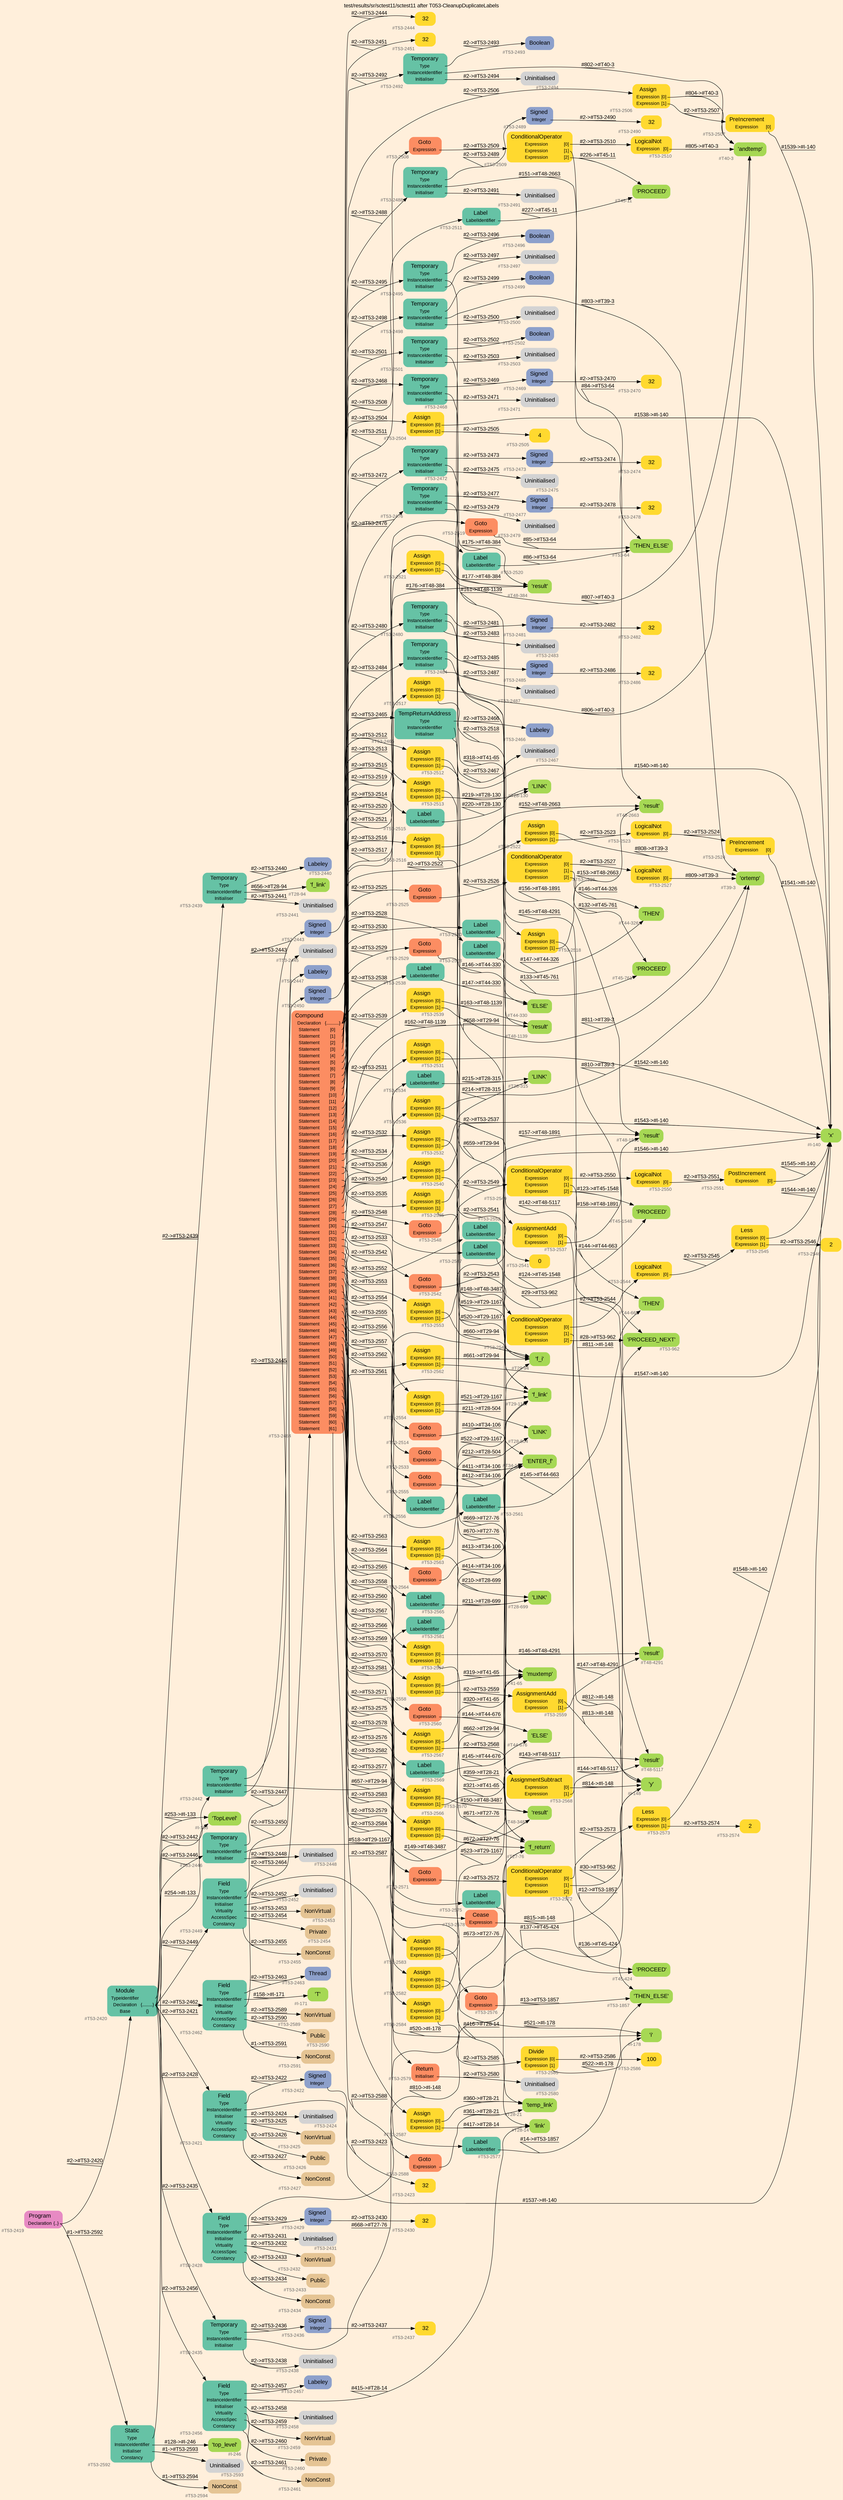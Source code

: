 digraph "test/results/sr/sctest11/sctest11 after T053-CleanupDuplicateLabels" {
label = "test/results/sr/sctest11/sctest11 after T053-CleanupDuplicateLabels"
labelloc = t
graph [
    rankdir = "LR"
    ranksep = 0.3
    bgcolor = antiquewhite1
    color = black
    fontcolor = black
    fontname = "Arial"
];
node [
    fontname = "Arial"
];
edge [
    fontname = "Arial"
];

// -------------------- node figure --------------------
// -------- block #T53-2419 ----------
"#T53-2419" [
    fillcolor = "/set28/4"
    xlabel = "#T53-2419"
    fontsize = "12"
    fontcolor = grey40
    shape = "plaintext"
    label = <<TABLE BORDER="0" CELLBORDER="0" CELLSPACING="0">
     <TR><TD><FONT COLOR="black" POINT-SIZE="15">Program</FONT></TD></TR>
     <TR><TD><FONT COLOR="black" POINT-SIZE="12">Declaration</FONT></TD><TD PORT="port0"><FONT COLOR="black" POINT-SIZE="12">{..}</FONT></TD></TR>
    </TABLE>>
    style = "rounded,filled"
];

// -------- block #T53-2420 ----------
"#T53-2420" [
    fillcolor = "/set28/1"
    xlabel = "#T53-2420"
    fontsize = "12"
    fontcolor = grey40
    shape = "plaintext"
    label = <<TABLE BORDER="0" CELLBORDER="0" CELLSPACING="0">
     <TR><TD><FONT COLOR="black" POINT-SIZE="15">Module</FONT></TD></TR>
     <TR><TD><FONT COLOR="black" POINT-SIZE="12">TypeIdentifier</FONT></TD><TD PORT="port0"></TD></TR>
     <TR><TD><FONT COLOR="black" POINT-SIZE="12">Declaration</FONT></TD><TD PORT="port1"><FONT COLOR="black" POINT-SIZE="12">{.........}</FONT></TD></TR>
     <TR><TD><FONT COLOR="black" POINT-SIZE="12">Base</FONT></TD><TD PORT="port2"><FONT COLOR="black" POINT-SIZE="12">{}</FONT></TD></TR>
    </TABLE>>
    style = "rounded,filled"
];

// -------- block #I-133 ----------
"#I-133" [
    fillcolor = "/set28/5"
    xlabel = "#I-133"
    fontsize = "12"
    fontcolor = grey40
    shape = "plaintext"
    label = <<TABLE BORDER="0" CELLBORDER="0" CELLSPACING="0">
     <TR><TD><FONT COLOR="black" POINT-SIZE="15">'TopLevel'</FONT></TD></TR>
    </TABLE>>
    style = "rounded,filled"
];

// -------- block #T53-2421 ----------
"#T53-2421" [
    fillcolor = "/set28/1"
    xlabel = "#T53-2421"
    fontsize = "12"
    fontcolor = grey40
    shape = "plaintext"
    label = <<TABLE BORDER="0" CELLBORDER="0" CELLSPACING="0">
     <TR><TD><FONT COLOR="black" POINT-SIZE="15">Field</FONT></TD></TR>
     <TR><TD><FONT COLOR="black" POINT-SIZE="12">Type</FONT></TD><TD PORT="port0"></TD></TR>
     <TR><TD><FONT COLOR="black" POINT-SIZE="12">InstanceIdentifier</FONT></TD><TD PORT="port1"></TD></TR>
     <TR><TD><FONT COLOR="black" POINT-SIZE="12">Initialiser</FONT></TD><TD PORT="port2"></TD></TR>
     <TR><TD><FONT COLOR="black" POINT-SIZE="12">Virtuality</FONT></TD><TD PORT="port3"></TD></TR>
     <TR><TD><FONT COLOR="black" POINT-SIZE="12">AccessSpec</FONT></TD><TD PORT="port4"></TD></TR>
     <TR><TD><FONT COLOR="black" POINT-SIZE="12">Constancy</FONT></TD><TD PORT="port5"></TD></TR>
    </TABLE>>
    style = "rounded,filled"
];

// -------- block #T53-2422 ----------
"#T53-2422" [
    fillcolor = "/set28/3"
    xlabel = "#T53-2422"
    fontsize = "12"
    fontcolor = grey40
    shape = "plaintext"
    label = <<TABLE BORDER="0" CELLBORDER="0" CELLSPACING="0">
     <TR><TD><FONT COLOR="black" POINT-SIZE="15">Signed</FONT></TD></TR>
     <TR><TD><FONT COLOR="black" POINT-SIZE="12">Integer</FONT></TD><TD PORT="port0"></TD></TR>
    </TABLE>>
    style = "rounded,filled"
];

// -------- block #T53-2423 ----------
"#T53-2423" [
    fillcolor = "/set28/6"
    xlabel = "#T53-2423"
    fontsize = "12"
    fontcolor = grey40
    shape = "plaintext"
    label = <<TABLE BORDER="0" CELLBORDER="0" CELLSPACING="0">
     <TR><TD><FONT COLOR="black" POINT-SIZE="15">32</FONT></TD></TR>
    </TABLE>>
    style = "rounded,filled"
];

// -------- block #I-140 ----------
"#I-140" [
    fillcolor = "/set28/5"
    xlabel = "#I-140"
    fontsize = "12"
    fontcolor = grey40
    shape = "plaintext"
    label = <<TABLE BORDER="0" CELLBORDER="0" CELLSPACING="0">
     <TR><TD><FONT COLOR="black" POINT-SIZE="15">'x'</FONT></TD></TR>
    </TABLE>>
    style = "rounded,filled"
];

// -------- block #T53-2424 ----------
"#T53-2424" [
    xlabel = "#T53-2424"
    fontsize = "12"
    fontcolor = grey40
    shape = "plaintext"
    label = <<TABLE BORDER="0" CELLBORDER="0" CELLSPACING="0">
     <TR><TD><FONT COLOR="black" POINT-SIZE="15">Uninitialised</FONT></TD></TR>
    </TABLE>>
    style = "rounded,filled"
];

// -------- block #T53-2425 ----------
"#T53-2425" [
    fillcolor = "/set28/7"
    xlabel = "#T53-2425"
    fontsize = "12"
    fontcolor = grey40
    shape = "plaintext"
    label = <<TABLE BORDER="0" CELLBORDER="0" CELLSPACING="0">
     <TR><TD><FONT COLOR="black" POINT-SIZE="15">NonVirtual</FONT></TD></TR>
    </TABLE>>
    style = "rounded,filled"
];

// -------- block #T53-2426 ----------
"#T53-2426" [
    fillcolor = "/set28/7"
    xlabel = "#T53-2426"
    fontsize = "12"
    fontcolor = grey40
    shape = "plaintext"
    label = <<TABLE BORDER="0" CELLBORDER="0" CELLSPACING="0">
     <TR><TD><FONT COLOR="black" POINT-SIZE="15">Public</FONT></TD></TR>
    </TABLE>>
    style = "rounded,filled"
];

// -------- block #T53-2427 ----------
"#T53-2427" [
    fillcolor = "/set28/7"
    xlabel = "#T53-2427"
    fontsize = "12"
    fontcolor = grey40
    shape = "plaintext"
    label = <<TABLE BORDER="0" CELLBORDER="0" CELLSPACING="0">
     <TR><TD><FONT COLOR="black" POINT-SIZE="15">NonConst</FONT></TD></TR>
    </TABLE>>
    style = "rounded,filled"
];

// -------- block #T53-2428 ----------
"#T53-2428" [
    fillcolor = "/set28/1"
    xlabel = "#T53-2428"
    fontsize = "12"
    fontcolor = grey40
    shape = "plaintext"
    label = <<TABLE BORDER="0" CELLBORDER="0" CELLSPACING="0">
     <TR><TD><FONT COLOR="black" POINT-SIZE="15">Field</FONT></TD></TR>
     <TR><TD><FONT COLOR="black" POINT-SIZE="12">Type</FONT></TD><TD PORT="port0"></TD></TR>
     <TR><TD><FONT COLOR="black" POINT-SIZE="12">InstanceIdentifier</FONT></TD><TD PORT="port1"></TD></TR>
     <TR><TD><FONT COLOR="black" POINT-SIZE="12">Initialiser</FONT></TD><TD PORT="port2"></TD></TR>
     <TR><TD><FONT COLOR="black" POINT-SIZE="12">Virtuality</FONT></TD><TD PORT="port3"></TD></TR>
     <TR><TD><FONT COLOR="black" POINT-SIZE="12">AccessSpec</FONT></TD><TD PORT="port4"></TD></TR>
     <TR><TD><FONT COLOR="black" POINT-SIZE="12">Constancy</FONT></TD><TD PORT="port5"></TD></TR>
    </TABLE>>
    style = "rounded,filled"
];

// -------- block #T53-2429 ----------
"#T53-2429" [
    fillcolor = "/set28/3"
    xlabel = "#T53-2429"
    fontsize = "12"
    fontcolor = grey40
    shape = "plaintext"
    label = <<TABLE BORDER="0" CELLBORDER="0" CELLSPACING="0">
     <TR><TD><FONT COLOR="black" POINT-SIZE="15">Signed</FONT></TD></TR>
     <TR><TD><FONT COLOR="black" POINT-SIZE="12">Integer</FONT></TD><TD PORT="port0"></TD></TR>
    </TABLE>>
    style = "rounded,filled"
];

// -------- block #T53-2430 ----------
"#T53-2430" [
    fillcolor = "/set28/6"
    xlabel = "#T53-2430"
    fontsize = "12"
    fontcolor = grey40
    shape = "plaintext"
    label = <<TABLE BORDER="0" CELLBORDER="0" CELLSPACING="0">
     <TR><TD><FONT COLOR="black" POINT-SIZE="15">32</FONT></TD></TR>
    </TABLE>>
    style = "rounded,filled"
];

// -------- block #I-148 ----------
"#I-148" [
    fillcolor = "/set28/5"
    xlabel = "#I-148"
    fontsize = "12"
    fontcolor = grey40
    shape = "plaintext"
    label = <<TABLE BORDER="0" CELLBORDER="0" CELLSPACING="0">
     <TR><TD><FONT COLOR="black" POINT-SIZE="15">'y'</FONT></TD></TR>
    </TABLE>>
    style = "rounded,filled"
];

// -------- block #T53-2431 ----------
"#T53-2431" [
    xlabel = "#T53-2431"
    fontsize = "12"
    fontcolor = grey40
    shape = "plaintext"
    label = <<TABLE BORDER="0" CELLBORDER="0" CELLSPACING="0">
     <TR><TD><FONT COLOR="black" POINT-SIZE="15">Uninitialised</FONT></TD></TR>
    </TABLE>>
    style = "rounded,filled"
];

// -------- block #T53-2432 ----------
"#T53-2432" [
    fillcolor = "/set28/7"
    xlabel = "#T53-2432"
    fontsize = "12"
    fontcolor = grey40
    shape = "plaintext"
    label = <<TABLE BORDER="0" CELLBORDER="0" CELLSPACING="0">
     <TR><TD><FONT COLOR="black" POINT-SIZE="15">NonVirtual</FONT></TD></TR>
    </TABLE>>
    style = "rounded,filled"
];

// -------- block #T53-2433 ----------
"#T53-2433" [
    fillcolor = "/set28/7"
    xlabel = "#T53-2433"
    fontsize = "12"
    fontcolor = grey40
    shape = "plaintext"
    label = <<TABLE BORDER="0" CELLBORDER="0" CELLSPACING="0">
     <TR><TD><FONT COLOR="black" POINT-SIZE="15">Public</FONT></TD></TR>
    </TABLE>>
    style = "rounded,filled"
];

// -------- block #T53-2434 ----------
"#T53-2434" [
    fillcolor = "/set28/7"
    xlabel = "#T53-2434"
    fontsize = "12"
    fontcolor = grey40
    shape = "plaintext"
    label = <<TABLE BORDER="0" CELLBORDER="0" CELLSPACING="0">
     <TR><TD><FONT COLOR="black" POINT-SIZE="15">NonConst</FONT></TD></TR>
    </TABLE>>
    style = "rounded,filled"
];

// -------- block #T53-2435 ----------
"#T53-2435" [
    fillcolor = "/set28/1"
    xlabel = "#T53-2435"
    fontsize = "12"
    fontcolor = grey40
    shape = "plaintext"
    label = <<TABLE BORDER="0" CELLBORDER="0" CELLSPACING="0">
     <TR><TD><FONT COLOR="black" POINT-SIZE="15">Temporary</FONT></TD></TR>
     <TR><TD><FONT COLOR="black" POINT-SIZE="12">Type</FONT></TD><TD PORT="port0"></TD></TR>
     <TR><TD><FONT COLOR="black" POINT-SIZE="12">InstanceIdentifier</FONT></TD><TD PORT="port1"></TD></TR>
     <TR><TD><FONT COLOR="black" POINT-SIZE="12">Initialiser</FONT></TD><TD PORT="port2"></TD></TR>
    </TABLE>>
    style = "rounded,filled"
];

// -------- block #T53-2436 ----------
"#T53-2436" [
    fillcolor = "/set28/3"
    xlabel = "#T53-2436"
    fontsize = "12"
    fontcolor = grey40
    shape = "plaintext"
    label = <<TABLE BORDER="0" CELLBORDER="0" CELLSPACING="0">
     <TR><TD><FONT COLOR="black" POINT-SIZE="15">Signed</FONT></TD></TR>
     <TR><TD><FONT COLOR="black" POINT-SIZE="12">Integer</FONT></TD><TD PORT="port0"></TD></TR>
    </TABLE>>
    style = "rounded,filled"
];

// -------- block #T53-2437 ----------
"#T53-2437" [
    fillcolor = "/set28/6"
    xlabel = "#T53-2437"
    fontsize = "12"
    fontcolor = grey40
    shape = "plaintext"
    label = <<TABLE BORDER="0" CELLBORDER="0" CELLSPACING="0">
     <TR><TD><FONT COLOR="black" POINT-SIZE="15">32</FONT></TD></TR>
    </TABLE>>
    style = "rounded,filled"
];

// -------- block #T27-76 ----------
"#T27-76" [
    fillcolor = "/set28/5"
    xlabel = "#T27-76"
    fontsize = "12"
    fontcolor = grey40
    shape = "plaintext"
    label = <<TABLE BORDER="0" CELLBORDER="0" CELLSPACING="0">
     <TR><TD><FONT COLOR="black" POINT-SIZE="15">'f_return'</FONT></TD></TR>
    </TABLE>>
    style = "rounded,filled"
];

// -------- block #T53-2438 ----------
"#T53-2438" [
    xlabel = "#T53-2438"
    fontsize = "12"
    fontcolor = grey40
    shape = "plaintext"
    label = <<TABLE BORDER="0" CELLBORDER="0" CELLSPACING="0">
     <TR><TD><FONT COLOR="black" POINT-SIZE="15">Uninitialised</FONT></TD></TR>
    </TABLE>>
    style = "rounded,filled"
];

// -------- block #T53-2439 ----------
"#T53-2439" [
    fillcolor = "/set28/1"
    xlabel = "#T53-2439"
    fontsize = "12"
    fontcolor = grey40
    shape = "plaintext"
    label = <<TABLE BORDER="0" CELLBORDER="0" CELLSPACING="0">
     <TR><TD><FONT COLOR="black" POINT-SIZE="15">Temporary</FONT></TD></TR>
     <TR><TD><FONT COLOR="black" POINT-SIZE="12">Type</FONT></TD><TD PORT="port0"></TD></TR>
     <TR><TD><FONT COLOR="black" POINT-SIZE="12">InstanceIdentifier</FONT></TD><TD PORT="port1"></TD></TR>
     <TR><TD><FONT COLOR="black" POINT-SIZE="12">Initialiser</FONT></TD><TD PORT="port2"></TD></TR>
    </TABLE>>
    style = "rounded,filled"
];

// -------- block #T53-2440 ----------
"#T53-2440" [
    fillcolor = "/set28/3"
    xlabel = "#T53-2440"
    fontsize = "12"
    fontcolor = grey40
    shape = "plaintext"
    label = <<TABLE BORDER="0" CELLBORDER="0" CELLSPACING="0">
     <TR><TD><FONT COLOR="black" POINT-SIZE="15">Labeley</FONT></TD></TR>
    </TABLE>>
    style = "rounded,filled"
];

// -------- block #T28-94 ----------
"#T28-94" [
    fillcolor = "/set28/5"
    xlabel = "#T28-94"
    fontsize = "12"
    fontcolor = grey40
    shape = "plaintext"
    label = <<TABLE BORDER="0" CELLBORDER="0" CELLSPACING="0">
     <TR><TD><FONT COLOR="black" POINT-SIZE="15">'f_link'</FONT></TD></TR>
    </TABLE>>
    style = "rounded,filled"
];

// -------- block #T53-2441 ----------
"#T53-2441" [
    xlabel = "#T53-2441"
    fontsize = "12"
    fontcolor = grey40
    shape = "plaintext"
    label = <<TABLE BORDER="0" CELLBORDER="0" CELLSPACING="0">
     <TR><TD><FONT COLOR="black" POINT-SIZE="15">Uninitialised</FONT></TD></TR>
    </TABLE>>
    style = "rounded,filled"
];

// -------- block #T53-2442 ----------
"#T53-2442" [
    fillcolor = "/set28/1"
    xlabel = "#T53-2442"
    fontsize = "12"
    fontcolor = grey40
    shape = "plaintext"
    label = <<TABLE BORDER="0" CELLBORDER="0" CELLSPACING="0">
     <TR><TD><FONT COLOR="black" POINT-SIZE="15">Temporary</FONT></TD></TR>
     <TR><TD><FONT COLOR="black" POINT-SIZE="12">Type</FONT></TD><TD PORT="port0"></TD></TR>
     <TR><TD><FONT COLOR="black" POINT-SIZE="12">InstanceIdentifier</FONT></TD><TD PORT="port1"></TD></TR>
     <TR><TD><FONT COLOR="black" POINT-SIZE="12">Initialiser</FONT></TD><TD PORT="port2"></TD></TR>
    </TABLE>>
    style = "rounded,filled"
];

// -------- block #T53-2443 ----------
"#T53-2443" [
    fillcolor = "/set28/3"
    xlabel = "#T53-2443"
    fontsize = "12"
    fontcolor = grey40
    shape = "plaintext"
    label = <<TABLE BORDER="0" CELLBORDER="0" CELLSPACING="0">
     <TR><TD><FONT COLOR="black" POINT-SIZE="15">Signed</FONT></TD></TR>
     <TR><TD><FONT COLOR="black" POINT-SIZE="12">Integer</FONT></TD><TD PORT="port0"></TD></TR>
    </TABLE>>
    style = "rounded,filled"
];

// -------- block #T53-2444 ----------
"#T53-2444" [
    fillcolor = "/set28/6"
    xlabel = "#T53-2444"
    fontsize = "12"
    fontcolor = grey40
    shape = "plaintext"
    label = <<TABLE BORDER="0" CELLBORDER="0" CELLSPACING="0">
     <TR><TD><FONT COLOR="black" POINT-SIZE="15">32</FONT></TD></TR>
    </TABLE>>
    style = "rounded,filled"
];

// -------- block #T29-94 ----------
"#T29-94" [
    fillcolor = "/set28/5"
    xlabel = "#T29-94"
    fontsize = "12"
    fontcolor = grey40
    shape = "plaintext"
    label = <<TABLE BORDER="0" CELLBORDER="0" CELLSPACING="0">
     <TR><TD><FONT COLOR="black" POINT-SIZE="15">'f_i'</FONT></TD></TR>
    </TABLE>>
    style = "rounded,filled"
];

// -------- block #T53-2445 ----------
"#T53-2445" [
    xlabel = "#T53-2445"
    fontsize = "12"
    fontcolor = grey40
    shape = "plaintext"
    label = <<TABLE BORDER="0" CELLBORDER="0" CELLSPACING="0">
     <TR><TD><FONT COLOR="black" POINT-SIZE="15">Uninitialised</FONT></TD></TR>
    </TABLE>>
    style = "rounded,filled"
];

// -------- block #T53-2446 ----------
"#T53-2446" [
    fillcolor = "/set28/1"
    xlabel = "#T53-2446"
    fontsize = "12"
    fontcolor = grey40
    shape = "plaintext"
    label = <<TABLE BORDER="0" CELLBORDER="0" CELLSPACING="0">
     <TR><TD><FONT COLOR="black" POINT-SIZE="15">Temporary</FONT></TD></TR>
     <TR><TD><FONT COLOR="black" POINT-SIZE="12">Type</FONT></TD><TD PORT="port0"></TD></TR>
     <TR><TD><FONT COLOR="black" POINT-SIZE="12">InstanceIdentifier</FONT></TD><TD PORT="port1"></TD></TR>
     <TR><TD><FONT COLOR="black" POINT-SIZE="12">Initialiser</FONT></TD><TD PORT="port2"></TD></TR>
    </TABLE>>
    style = "rounded,filled"
];

// -------- block #T53-2447 ----------
"#T53-2447" [
    fillcolor = "/set28/3"
    xlabel = "#T53-2447"
    fontsize = "12"
    fontcolor = grey40
    shape = "plaintext"
    label = <<TABLE BORDER="0" CELLBORDER="0" CELLSPACING="0">
     <TR><TD><FONT COLOR="black" POINT-SIZE="15">Labeley</FONT></TD></TR>
    </TABLE>>
    style = "rounded,filled"
];

// -------- block #T29-1167 ----------
"#T29-1167" [
    fillcolor = "/set28/5"
    xlabel = "#T29-1167"
    fontsize = "12"
    fontcolor = grey40
    shape = "plaintext"
    label = <<TABLE BORDER="0" CELLBORDER="0" CELLSPACING="0">
     <TR><TD><FONT COLOR="black" POINT-SIZE="15">'f_link'</FONT></TD></TR>
    </TABLE>>
    style = "rounded,filled"
];

// -------- block #T53-2448 ----------
"#T53-2448" [
    xlabel = "#T53-2448"
    fontsize = "12"
    fontcolor = grey40
    shape = "plaintext"
    label = <<TABLE BORDER="0" CELLBORDER="0" CELLSPACING="0">
     <TR><TD><FONT COLOR="black" POINT-SIZE="15">Uninitialised</FONT></TD></TR>
    </TABLE>>
    style = "rounded,filled"
];

// -------- block #T53-2449 ----------
"#T53-2449" [
    fillcolor = "/set28/1"
    xlabel = "#T53-2449"
    fontsize = "12"
    fontcolor = grey40
    shape = "plaintext"
    label = <<TABLE BORDER="0" CELLBORDER="0" CELLSPACING="0">
     <TR><TD><FONT COLOR="black" POINT-SIZE="15">Field</FONT></TD></TR>
     <TR><TD><FONT COLOR="black" POINT-SIZE="12">Type</FONT></TD><TD PORT="port0"></TD></TR>
     <TR><TD><FONT COLOR="black" POINT-SIZE="12">InstanceIdentifier</FONT></TD><TD PORT="port1"></TD></TR>
     <TR><TD><FONT COLOR="black" POINT-SIZE="12">Initialiser</FONT></TD><TD PORT="port2"></TD></TR>
     <TR><TD><FONT COLOR="black" POINT-SIZE="12">Virtuality</FONT></TD><TD PORT="port3"></TD></TR>
     <TR><TD><FONT COLOR="black" POINT-SIZE="12">AccessSpec</FONT></TD><TD PORT="port4"></TD></TR>
     <TR><TD><FONT COLOR="black" POINT-SIZE="12">Constancy</FONT></TD><TD PORT="port5"></TD></TR>
    </TABLE>>
    style = "rounded,filled"
];

// -------- block #T53-2450 ----------
"#T53-2450" [
    fillcolor = "/set28/3"
    xlabel = "#T53-2450"
    fontsize = "12"
    fontcolor = grey40
    shape = "plaintext"
    label = <<TABLE BORDER="0" CELLBORDER="0" CELLSPACING="0">
     <TR><TD><FONT COLOR="black" POINT-SIZE="15">Signed</FONT></TD></TR>
     <TR><TD><FONT COLOR="black" POINT-SIZE="12">Integer</FONT></TD><TD PORT="port0"></TD></TR>
    </TABLE>>
    style = "rounded,filled"
];

// -------- block #T53-2451 ----------
"#T53-2451" [
    fillcolor = "/set28/6"
    xlabel = "#T53-2451"
    fontsize = "12"
    fontcolor = grey40
    shape = "plaintext"
    label = <<TABLE BORDER="0" CELLBORDER="0" CELLSPACING="0">
     <TR><TD><FONT COLOR="black" POINT-SIZE="15">32</FONT></TD></TR>
    </TABLE>>
    style = "rounded,filled"
];

// -------- block #I-178 ----------
"#I-178" [
    fillcolor = "/set28/5"
    xlabel = "#I-178"
    fontsize = "12"
    fontcolor = grey40
    shape = "plaintext"
    label = <<TABLE BORDER="0" CELLBORDER="0" CELLSPACING="0">
     <TR><TD><FONT COLOR="black" POINT-SIZE="15">'i'</FONT></TD></TR>
    </TABLE>>
    style = "rounded,filled"
];

// -------- block #T53-2452 ----------
"#T53-2452" [
    xlabel = "#T53-2452"
    fontsize = "12"
    fontcolor = grey40
    shape = "plaintext"
    label = <<TABLE BORDER="0" CELLBORDER="0" CELLSPACING="0">
     <TR><TD><FONT COLOR="black" POINT-SIZE="15">Uninitialised</FONT></TD></TR>
    </TABLE>>
    style = "rounded,filled"
];

// -------- block #T53-2453 ----------
"#T53-2453" [
    fillcolor = "/set28/7"
    xlabel = "#T53-2453"
    fontsize = "12"
    fontcolor = grey40
    shape = "plaintext"
    label = <<TABLE BORDER="0" CELLBORDER="0" CELLSPACING="0">
     <TR><TD><FONT COLOR="black" POINT-SIZE="15">NonVirtual</FONT></TD></TR>
    </TABLE>>
    style = "rounded,filled"
];

// -------- block #T53-2454 ----------
"#T53-2454" [
    fillcolor = "/set28/7"
    xlabel = "#T53-2454"
    fontsize = "12"
    fontcolor = grey40
    shape = "plaintext"
    label = <<TABLE BORDER="0" CELLBORDER="0" CELLSPACING="0">
     <TR><TD><FONT COLOR="black" POINT-SIZE="15">Private</FONT></TD></TR>
    </TABLE>>
    style = "rounded,filled"
];

// -------- block #T53-2455 ----------
"#T53-2455" [
    fillcolor = "/set28/7"
    xlabel = "#T53-2455"
    fontsize = "12"
    fontcolor = grey40
    shape = "plaintext"
    label = <<TABLE BORDER="0" CELLBORDER="0" CELLSPACING="0">
     <TR><TD><FONT COLOR="black" POINT-SIZE="15">NonConst</FONT></TD></TR>
    </TABLE>>
    style = "rounded,filled"
];

// -------- block #T53-2456 ----------
"#T53-2456" [
    fillcolor = "/set28/1"
    xlabel = "#T53-2456"
    fontsize = "12"
    fontcolor = grey40
    shape = "plaintext"
    label = <<TABLE BORDER="0" CELLBORDER="0" CELLSPACING="0">
     <TR><TD><FONT COLOR="black" POINT-SIZE="15">Field</FONT></TD></TR>
     <TR><TD><FONT COLOR="black" POINT-SIZE="12">Type</FONT></TD><TD PORT="port0"></TD></TR>
     <TR><TD><FONT COLOR="black" POINT-SIZE="12">InstanceIdentifier</FONT></TD><TD PORT="port1"></TD></TR>
     <TR><TD><FONT COLOR="black" POINT-SIZE="12">Initialiser</FONT></TD><TD PORT="port2"></TD></TR>
     <TR><TD><FONT COLOR="black" POINT-SIZE="12">Virtuality</FONT></TD><TD PORT="port3"></TD></TR>
     <TR><TD><FONT COLOR="black" POINT-SIZE="12">AccessSpec</FONT></TD><TD PORT="port4"></TD></TR>
     <TR><TD><FONT COLOR="black" POINT-SIZE="12">Constancy</FONT></TD><TD PORT="port5"></TD></TR>
    </TABLE>>
    style = "rounded,filled"
];

// -------- block #T53-2457 ----------
"#T53-2457" [
    fillcolor = "/set28/3"
    xlabel = "#T53-2457"
    fontsize = "12"
    fontcolor = grey40
    shape = "plaintext"
    label = <<TABLE BORDER="0" CELLBORDER="0" CELLSPACING="0">
     <TR><TD><FONT COLOR="black" POINT-SIZE="15">Labeley</FONT></TD></TR>
    </TABLE>>
    style = "rounded,filled"
];

// -------- block #T28-14 ----------
"#T28-14" [
    fillcolor = "/set28/5"
    xlabel = "#T28-14"
    fontsize = "12"
    fontcolor = grey40
    shape = "plaintext"
    label = <<TABLE BORDER="0" CELLBORDER="0" CELLSPACING="0">
     <TR><TD><FONT COLOR="black" POINT-SIZE="15">'link'</FONT></TD></TR>
    </TABLE>>
    style = "rounded,filled"
];

// -------- block #T53-2458 ----------
"#T53-2458" [
    xlabel = "#T53-2458"
    fontsize = "12"
    fontcolor = grey40
    shape = "plaintext"
    label = <<TABLE BORDER="0" CELLBORDER="0" CELLSPACING="0">
     <TR><TD><FONT COLOR="black" POINT-SIZE="15">Uninitialised</FONT></TD></TR>
    </TABLE>>
    style = "rounded,filled"
];

// -------- block #T53-2459 ----------
"#T53-2459" [
    fillcolor = "/set28/7"
    xlabel = "#T53-2459"
    fontsize = "12"
    fontcolor = grey40
    shape = "plaintext"
    label = <<TABLE BORDER="0" CELLBORDER="0" CELLSPACING="0">
     <TR><TD><FONT COLOR="black" POINT-SIZE="15">NonVirtual</FONT></TD></TR>
    </TABLE>>
    style = "rounded,filled"
];

// -------- block #T53-2460 ----------
"#T53-2460" [
    fillcolor = "/set28/7"
    xlabel = "#T53-2460"
    fontsize = "12"
    fontcolor = grey40
    shape = "plaintext"
    label = <<TABLE BORDER="0" CELLBORDER="0" CELLSPACING="0">
     <TR><TD><FONT COLOR="black" POINT-SIZE="15">Private</FONT></TD></TR>
    </TABLE>>
    style = "rounded,filled"
];

// -------- block #T53-2461 ----------
"#T53-2461" [
    fillcolor = "/set28/7"
    xlabel = "#T53-2461"
    fontsize = "12"
    fontcolor = grey40
    shape = "plaintext"
    label = <<TABLE BORDER="0" CELLBORDER="0" CELLSPACING="0">
     <TR><TD><FONT COLOR="black" POINT-SIZE="15">NonConst</FONT></TD></TR>
    </TABLE>>
    style = "rounded,filled"
];

// -------- block #T53-2462 ----------
"#T53-2462" [
    fillcolor = "/set28/1"
    xlabel = "#T53-2462"
    fontsize = "12"
    fontcolor = grey40
    shape = "plaintext"
    label = <<TABLE BORDER="0" CELLBORDER="0" CELLSPACING="0">
     <TR><TD><FONT COLOR="black" POINT-SIZE="15">Field</FONT></TD></TR>
     <TR><TD><FONT COLOR="black" POINT-SIZE="12">Type</FONT></TD><TD PORT="port0"></TD></TR>
     <TR><TD><FONT COLOR="black" POINT-SIZE="12">InstanceIdentifier</FONT></TD><TD PORT="port1"></TD></TR>
     <TR><TD><FONT COLOR="black" POINT-SIZE="12">Initialiser</FONT></TD><TD PORT="port2"></TD></TR>
     <TR><TD><FONT COLOR="black" POINT-SIZE="12">Virtuality</FONT></TD><TD PORT="port3"></TD></TR>
     <TR><TD><FONT COLOR="black" POINT-SIZE="12">AccessSpec</FONT></TD><TD PORT="port4"></TD></TR>
     <TR><TD><FONT COLOR="black" POINT-SIZE="12">Constancy</FONT></TD><TD PORT="port5"></TD></TR>
    </TABLE>>
    style = "rounded,filled"
];

// -------- block #T53-2463 ----------
"#T53-2463" [
    fillcolor = "/set28/3"
    xlabel = "#T53-2463"
    fontsize = "12"
    fontcolor = grey40
    shape = "plaintext"
    label = <<TABLE BORDER="0" CELLBORDER="0" CELLSPACING="0">
     <TR><TD><FONT COLOR="black" POINT-SIZE="15">Thread</FONT></TD></TR>
    </TABLE>>
    style = "rounded,filled"
];

// -------- block #I-171 ----------
"#I-171" [
    fillcolor = "/set28/5"
    xlabel = "#I-171"
    fontsize = "12"
    fontcolor = grey40
    shape = "plaintext"
    label = <<TABLE BORDER="0" CELLBORDER="0" CELLSPACING="0">
     <TR><TD><FONT COLOR="black" POINT-SIZE="15">'T'</FONT></TD></TR>
    </TABLE>>
    style = "rounded,filled"
];

// -------- block #T53-2464 ----------
"#T53-2464" [
    fillcolor = "/set28/2"
    xlabel = "#T53-2464"
    fontsize = "12"
    fontcolor = grey40
    shape = "plaintext"
    label = <<TABLE BORDER="0" CELLBORDER="0" CELLSPACING="0">
     <TR><TD><FONT COLOR="black" POINT-SIZE="15">Compound</FONT></TD></TR>
     <TR><TD><FONT COLOR="black" POINT-SIZE="12">Declaration</FONT></TD><TD PORT="port0"><FONT COLOR="black" POINT-SIZE="12">{...........}</FONT></TD></TR>
     <TR><TD><FONT COLOR="black" POINT-SIZE="12">Statement</FONT></TD><TD PORT="port1"><FONT COLOR="black" POINT-SIZE="12">[0]</FONT></TD></TR>
     <TR><TD><FONT COLOR="black" POINT-SIZE="12">Statement</FONT></TD><TD PORT="port2"><FONT COLOR="black" POINT-SIZE="12">[1]</FONT></TD></TR>
     <TR><TD><FONT COLOR="black" POINT-SIZE="12">Statement</FONT></TD><TD PORT="port3"><FONT COLOR="black" POINT-SIZE="12">[2]</FONT></TD></TR>
     <TR><TD><FONT COLOR="black" POINT-SIZE="12">Statement</FONT></TD><TD PORT="port4"><FONT COLOR="black" POINT-SIZE="12">[3]</FONT></TD></TR>
     <TR><TD><FONT COLOR="black" POINT-SIZE="12">Statement</FONT></TD><TD PORT="port5"><FONT COLOR="black" POINT-SIZE="12">[4]</FONT></TD></TR>
     <TR><TD><FONT COLOR="black" POINT-SIZE="12">Statement</FONT></TD><TD PORT="port6"><FONT COLOR="black" POINT-SIZE="12">[5]</FONT></TD></TR>
     <TR><TD><FONT COLOR="black" POINT-SIZE="12">Statement</FONT></TD><TD PORT="port7"><FONT COLOR="black" POINT-SIZE="12">[6]</FONT></TD></TR>
     <TR><TD><FONT COLOR="black" POINT-SIZE="12">Statement</FONT></TD><TD PORT="port8"><FONT COLOR="black" POINT-SIZE="12">[7]</FONT></TD></TR>
     <TR><TD><FONT COLOR="black" POINT-SIZE="12">Statement</FONT></TD><TD PORT="port9"><FONT COLOR="black" POINT-SIZE="12">[8]</FONT></TD></TR>
     <TR><TD><FONT COLOR="black" POINT-SIZE="12">Statement</FONT></TD><TD PORT="port10"><FONT COLOR="black" POINT-SIZE="12">[9]</FONT></TD></TR>
     <TR><TD><FONT COLOR="black" POINT-SIZE="12">Statement</FONT></TD><TD PORT="port11"><FONT COLOR="black" POINT-SIZE="12">[10]</FONT></TD></TR>
     <TR><TD><FONT COLOR="black" POINT-SIZE="12">Statement</FONT></TD><TD PORT="port12"><FONT COLOR="black" POINT-SIZE="12">[11]</FONT></TD></TR>
     <TR><TD><FONT COLOR="black" POINT-SIZE="12">Statement</FONT></TD><TD PORT="port13"><FONT COLOR="black" POINT-SIZE="12">[12]</FONT></TD></TR>
     <TR><TD><FONT COLOR="black" POINT-SIZE="12">Statement</FONT></TD><TD PORT="port14"><FONT COLOR="black" POINT-SIZE="12">[13]</FONT></TD></TR>
     <TR><TD><FONT COLOR="black" POINT-SIZE="12">Statement</FONT></TD><TD PORT="port15"><FONT COLOR="black" POINT-SIZE="12">[14]</FONT></TD></TR>
     <TR><TD><FONT COLOR="black" POINT-SIZE="12">Statement</FONT></TD><TD PORT="port16"><FONT COLOR="black" POINT-SIZE="12">[15]</FONT></TD></TR>
     <TR><TD><FONT COLOR="black" POINT-SIZE="12">Statement</FONT></TD><TD PORT="port17"><FONT COLOR="black" POINT-SIZE="12">[16]</FONT></TD></TR>
     <TR><TD><FONT COLOR="black" POINT-SIZE="12">Statement</FONT></TD><TD PORT="port18"><FONT COLOR="black" POINT-SIZE="12">[17]</FONT></TD></TR>
     <TR><TD><FONT COLOR="black" POINT-SIZE="12">Statement</FONT></TD><TD PORT="port19"><FONT COLOR="black" POINT-SIZE="12">[18]</FONT></TD></TR>
     <TR><TD><FONT COLOR="black" POINT-SIZE="12">Statement</FONT></TD><TD PORT="port20"><FONT COLOR="black" POINT-SIZE="12">[19]</FONT></TD></TR>
     <TR><TD><FONT COLOR="black" POINT-SIZE="12">Statement</FONT></TD><TD PORT="port21"><FONT COLOR="black" POINT-SIZE="12">[20]</FONT></TD></TR>
     <TR><TD><FONT COLOR="black" POINT-SIZE="12">Statement</FONT></TD><TD PORT="port22"><FONT COLOR="black" POINT-SIZE="12">[21]</FONT></TD></TR>
     <TR><TD><FONT COLOR="black" POINT-SIZE="12">Statement</FONT></TD><TD PORT="port23"><FONT COLOR="black" POINT-SIZE="12">[22]</FONT></TD></TR>
     <TR><TD><FONT COLOR="black" POINT-SIZE="12">Statement</FONT></TD><TD PORT="port24"><FONT COLOR="black" POINT-SIZE="12">[23]</FONT></TD></TR>
     <TR><TD><FONT COLOR="black" POINT-SIZE="12">Statement</FONT></TD><TD PORT="port25"><FONT COLOR="black" POINT-SIZE="12">[24]</FONT></TD></TR>
     <TR><TD><FONT COLOR="black" POINT-SIZE="12">Statement</FONT></TD><TD PORT="port26"><FONT COLOR="black" POINT-SIZE="12">[25]</FONT></TD></TR>
     <TR><TD><FONT COLOR="black" POINT-SIZE="12">Statement</FONT></TD><TD PORT="port27"><FONT COLOR="black" POINT-SIZE="12">[26]</FONT></TD></TR>
     <TR><TD><FONT COLOR="black" POINT-SIZE="12">Statement</FONT></TD><TD PORT="port28"><FONT COLOR="black" POINT-SIZE="12">[27]</FONT></TD></TR>
     <TR><TD><FONT COLOR="black" POINT-SIZE="12">Statement</FONT></TD><TD PORT="port29"><FONT COLOR="black" POINT-SIZE="12">[28]</FONT></TD></TR>
     <TR><TD><FONT COLOR="black" POINT-SIZE="12">Statement</FONT></TD><TD PORT="port30"><FONT COLOR="black" POINT-SIZE="12">[29]</FONT></TD></TR>
     <TR><TD><FONT COLOR="black" POINT-SIZE="12">Statement</FONT></TD><TD PORT="port31"><FONT COLOR="black" POINT-SIZE="12">[30]</FONT></TD></TR>
     <TR><TD><FONT COLOR="black" POINT-SIZE="12">Statement</FONT></TD><TD PORT="port32"><FONT COLOR="black" POINT-SIZE="12">[31]</FONT></TD></TR>
     <TR><TD><FONT COLOR="black" POINT-SIZE="12">Statement</FONT></TD><TD PORT="port33"><FONT COLOR="black" POINT-SIZE="12">[32]</FONT></TD></TR>
     <TR><TD><FONT COLOR="black" POINT-SIZE="12">Statement</FONT></TD><TD PORT="port34"><FONT COLOR="black" POINT-SIZE="12">[33]</FONT></TD></TR>
     <TR><TD><FONT COLOR="black" POINT-SIZE="12">Statement</FONT></TD><TD PORT="port35"><FONT COLOR="black" POINT-SIZE="12">[34]</FONT></TD></TR>
     <TR><TD><FONT COLOR="black" POINT-SIZE="12">Statement</FONT></TD><TD PORT="port36"><FONT COLOR="black" POINT-SIZE="12">[35]</FONT></TD></TR>
     <TR><TD><FONT COLOR="black" POINT-SIZE="12">Statement</FONT></TD><TD PORT="port37"><FONT COLOR="black" POINT-SIZE="12">[36]</FONT></TD></TR>
     <TR><TD><FONT COLOR="black" POINT-SIZE="12">Statement</FONT></TD><TD PORT="port38"><FONT COLOR="black" POINT-SIZE="12">[37]</FONT></TD></TR>
     <TR><TD><FONT COLOR="black" POINT-SIZE="12">Statement</FONT></TD><TD PORT="port39"><FONT COLOR="black" POINT-SIZE="12">[38]</FONT></TD></TR>
     <TR><TD><FONT COLOR="black" POINT-SIZE="12">Statement</FONT></TD><TD PORT="port40"><FONT COLOR="black" POINT-SIZE="12">[39]</FONT></TD></TR>
     <TR><TD><FONT COLOR="black" POINT-SIZE="12">Statement</FONT></TD><TD PORT="port41"><FONT COLOR="black" POINT-SIZE="12">[40]</FONT></TD></TR>
     <TR><TD><FONT COLOR="black" POINT-SIZE="12">Statement</FONT></TD><TD PORT="port42"><FONT COLOR="black" POINT-SIZE="12">[41]</FONT></TD></TR>
     <TR><TD><FONT COLOR="black" POINT-SIZE="12">Statement</FONT></TD><TD PORT="port43"><FONT COLOR="black" POINT-SIZE="12">[42]</FONT></TD></TR>
     <TR><TD><FONT COLOR="black" POINT-SIZE="12">Statement</FONT></TD><TD PORT="port44"><FONT COLOR="black" POINT-SIZE="12">[43]</FONT></TD></TR>
     <TR><TD><FONT COLOR="black" POINT-SIZE="12">Statement</FONT></TD><TD PORT="port45"><FONT COLOR="black" POINT-SIZE="12">[44]</FONT></TD></TR>
     <TR><TD><FONT COLOR="black" POINT-SIZE="12">Statement</FONT></TD><TD PORT="port46"><FONT COLOR="black" POINT-SIZE="12">[45]</FONT></TD></TR>
     <TR><TD><FONT COLOR="black" POINT-SIZE="12">Statement</FONT></TD><TD PORT="port47"><FONT COLOR="black" POINT-SIZE="12">[46]</FONT></TD></TR>
     <TR><TD><FONT COLOR="black" POINT-SIZE="12">Statement</FONT></TD><TD PORT="port48"><FONT COLOR="black" POINT-SIZE="12">[47]</FONT></TD></TR>
     <TR><TD><FONT COLOR="black" POINT-SIZE="12">Statement</FONT></TD><TD PORT="port49"><FONT COLOR="black" POINT-SIZE="12">[48]</FONT></TD></TR>
     <TR><TD><FONT COLOR="black" POINT-SIZE="12">Statement</FONT></TD><TD PORT="port50"><FONT COLOR="black" POINT-SIZE="12">[49]</FONT></TD></TR>
     <TR><TD><FONT COLOR="black" POINT-SIZE="12">Statement</FONT></TD><TD PORT="port51"><FONT COLOR="black" POINT-SIZE="12">[50]</FONT></TD></TR>
     <TR><TD><FONT COLOR="black" POINT-SIZE="12">Statement</FONT></TD><TD PORT="port52"><FONT COLOR="black" POINT-SIZE="12">[51]</FONT></TD></TR>
     <TR><TD><FONT COLOR="black" POINT-SIZE="12">Statement</FONT></TD><TD PORT="port53"><FONT COLOR="black" POINT-SIZE="12">[52]</FONT></TD></TR>
     <TR><TD><FONT COLOR="black" POINT-SIZE="12">Statement</FONT></TD><TD PORT="port54"><FONT COLOR="black" POINT-SIZE="12">[53]</FONT></TD></TR>
     <TR><TD><FONT COLOR="black" POINT-SIZE="12">Statement</FONT></TD><TD PORT="port55"><FONT COLOR="black" POINT-SIZE="12">[54]</FONT></TD></TR>
     <TR><TD><FONT COLOR="black" POINT-SIZE="12">Statement</FONT></TD><TD PORT="port56"><FONT COLOR="black" POINT-SIZE="12">[55]</FONT></TD></TR>
     <TR><TD><FONT COLOR="black" POINT-SIZE="12">Statement</FONT></TD><TD PORT="port57"><FONT COLOR="black" POINT-SIZE="12">[56]</FONT></TD></TR>
     <TR><TD><FONT COLOR="black" POINT-SIZE="12">Statement</FONT></TD><TD PORT="port58"><FONT COLOR="black" POINT-SIZE="12">[57]</FONT></TD></TR>
     <TR><TD><FONT COLOR="black" POINT-SIZE="12">Statement</FONT></TD><TD PORT="port59"><FONT COLOR="black" POINT-SIZE="12">[58]</FONT></TD></TR>
     <TR><TD><FONT COLOR="black" POINT-SIZE="12">Statement</FONT></TD><TD PORT="port60"><FONT COLOR="black" POINT-SIZE="12">[59]</FONT></TD></TR>
     <TR><TD><FONT COLOR="black" POINT-SIZE="12">Statement</FONT></TD><TD PORT="port61"><FONT COLOR="black" POINT-SIZE="12">[60]</FONT></TD></TR>
     <TR><TD><FONT COLOR="black" POINT-SIZE="12">Statement</FONT></TD><TD PORT="port62"><FONT COLOR="black" POINT-SIZE="12">[61]</FONT></TD></TR>
    </TABLE>>
    style = "rounded,filled"
];

// -------- block #T53-2465 ----------
"#T53-2465" [
    fillcolor = "/set28/1"
    xlabel = "#T53-2465"
    fontsize = "12"
    fontcolor = grey40
    shape = "plaintext"
    label = <<TABLE BORDER="0" CELLBORDER="0" CELLSPACING="0">
     <TR><TD><FONT COLOR="black" POINT-SIZE="15">TempReturnAddress</FONT></TD></TR>
     <TR><TD><FONT COLOR="black" POINT-SIZE="12">Type</FONT></TD><TD PORT="port0"></TD></TR>
     <TR><TD><FONT COLOR="black" POINT-SIZE="12">InstanceIdentifier</FONT></TD><TD PORT="port1"></TD></TR>
     <TR><TD><FONT COLOR="black" POINT-SIZE="12">Initialiser</FONT></TD><TD PORT="port2"></TD></TR>
    </TABLE>>
    style = "rounded,filled"
];

// -------- block #T53-2466 ----------
"#T53-2466" [
    fillcolor = "/set28/3"
    xlabel = "#T53-2466"
    fontsize = "12"
    fontcolor = grey40
    shape = "plaintext"
    label = <<TABLE BORDER="0" CELLBORDER="0" CELLSPACING="0">
     <TR><TD><FONT COLOR="black" POINT-SIZE="15">Labeley</FONT></TD></TR>
    </TABLE>>
    style = "rounded,filled"
];

// -------- block #T28-21 ----------
"#T28-21" [
    fillcolor = "/set28/5"
    xlabel = "#T28-21"
    fontsize = "12"
    fontcolor = grey40
    shape = "plaintext"
    label = <<TABLE BORDER="0" CELLBORDER="0" CELLSPACING="0">
     <TR><TD><FONT COLOR="black" POINT-SIZE="15">'temp_link'</FONT></TD></TR>
    </TABLE>>
    style = "rounded,filled"
];

// -------- block #T53-2467 ----------
"#T53-2467" [
    xlabel = "#T53-2467"
    fontsize = "12"
    fontcolor = grey40
    shape = "plaintext"
    label = <<TABLE BORDER="0" CELLBORDER="0" CELLSPACING="0">
     <TR><TD><FONT COLOR="black" POINT-SIZE="15">Uninitialised</FONT></TD></TR>
    </TABLE>>
    style = "rounded,filled"
];

// -------- block #T53-2468 ----------
"#T53-2468" [
    fillcolor = "/set28/1"
    xlabel = "#T53-2468"
    fontsize = "12"
    fontcolor = grey40
    shape = "plaintext"
    label = <<TABLE BORDER="0" CELLBORDER="0" CELLSPACING="0">
     <TR><TD><FONT COLOR="black" POINT-SIZE="15">Temporary</FONT></TD></TR>
     <TR><TD><FONT COLOR="black" POINT-SIZE="12">Type</FONT></TD><TD PORT="port0"></TD></TR>
     <TR><TD><FONT COLOR="black" POINT-SIZE="12">InstanceIdentifier</FONT></TD><TD PORT="port1"></TD></TR>
     <TR><TD><FONT COLOR="black" POINT-SIZE="12">Initialiser</FONT></TD><TD PORT="port2"></TD></TR>
    </TABLE>>
    style = "rounded,filled"
];

// -------- block #T53-2469 ----------
"#T53-2469" [
    fillcolor = "/set28/3"
    xlabel = "#T53-2469"
    fontsize = "12"
    fontcolor = grey40
    shape = "plaintext"
    label = <<TABLE BORDER="0" CELLBORDER="0" CELLSPACING="0">
     <TR><TD><FONT COLOR="black" POINT-SIZE="15">Signed</FONT></TD></TR>
     <TR><TD><FONT COLOR="black" POINT-SIZE="12">Integer</FONT></TD><TD PORT="port0"></TD></TR>
    </TABLE>>
    style = "rounded,filled"
];

// -------- block #T53-2470 ----------
"#T53-2470" [
    fillcolor = "/set28/6"
    xlabel = "#T53-2470"
    fontsize = "12"
    fontcolor = grey40
    shape = "plaintext"
    label = <<TABLE BORDER="0" CELLBORDER="0" CELLSPACING="0">
     <TR><TD><FONT COLOR="black" POINT-SIZE="15">32</FONT></TD></TR>
    </TABLE>>
    style = "rounded,filled"
];

// -------- block #T48-5117 ----------
"#T48-5117" [
    fillcolor = "/set28/5"
    xlabel = "#T48-5117"
    fontsize = "12"
    fontcolor = grey40
    shape = "plaintext"
    label = <<TABLE BORDER="0" CELLBORDER="0" CELLSPACING="0">
     <TR><TD><FONT COLOR="black" POINT-SIZE="15">'result'</FONT></TD></TR>
    </TABLE>>
    style = "rounded,filled"
];

// -------- block #T53-2471 ----------
"#T53-2471" [
    xlabel = "#T53-2471"
    fontsize = "12"
    fontcolor = grey40
    shape = "plaintext"
    label = <<TABLE BORDER="0" CELLBORDER="0" CELLSPACING="0">
     <TR><TD><FONT COLOR="black" POINT-SIZE="15">Uninitialised</FONT></TD></TR>
    </TABLE>>
    style = "rounded,filled"
];

// -------- block #T53-2472 ----------
"#T53-2472" [
    fillcolor = "/set28/1"
    xlabel = "#T53-2472"
    fontsize = "12"
    fontcolor = grey40
    shape = "plaintext"
    label = <<TABLE BORDER="0" CELLBORDER="0" CELLSPACING="0">
     <TR><TD><FONT COLOR="black" POINT-SIZE="15">Temporary</FONT></TD></TR>
     <TR><TD><FONT COLOR="black" POINT-SIZE="12">Type</FONT></TD><TD PORT="port0"></TD></TR>
     <TR><TD><FONT COLOR="black" POINT-SIZE="12">InstanceIdentifier</FONT></TD><TD PORT="port1"></TD></TR>
     <TR><TD><FONT COLOR="black" POINT-SIZE="12">Initialiser</FONT></TD><TD PORT="port2"></TD></TR>
    </TABLE>>
    style = "rounded,filled"
];

// -------- block #T53-2473 ----------
"#T53-2473" [
    fillcolor = "/set28/3"
    xlabel = "#T53-2473"
    fontsize = "12"
    fontcolor = grey40
    shape = "plaintext"
    label = <<TABLE BORDER="0" CELLBORDER="0" CELLSPACING="0">
     <TR><TD><FONT COLOR="black" POINT-SIZE="15">Signed</FONT></TD></TR>
     <TR><TD><FONT COLOR="black" POINT-SIZE="12">Integer</FONT></TD><TD PORT="port0"></TD></TR>
    </TABLE>>
    style = "rounded,filled"
];

// -------- block #T53-2474 ----------
"#T53-2474" [
    fillcolor = "/set28/6"
    xlabel = "#T53-2474"
    fontsize = "12"
    fontcolor = grey40
    shape = "plaintext"
    label = <<TABLE BORDER="0" CELLBORDER="0" CELLSPACING="0">
     <TR><TD><FONT COLOR="black" POINT-SIZE="15">32</FONT></TD></TR>
    </TABLE>>
    style = "rounded,filled"
];

// -------- block #T48-4291 ----------
"#T48-4291" [
    fillcolor = "/set28/5"
    xlabel = "#T48-4291"
    fontsize = "12"
    fontcolor = grey40
    shape = "plaintext"
    label = <<TABLE BORDER="0" CELLBORDER="0" CELLSPACING="0">
     <TR><TD><FONT COLOR="black" POINT-SIZE="15">'result'</FONT></TD></TR>
    </TABLE>>
    style = "rounded,filled"
];

// -------- block #T53-2475 ----------
"#T53-2475" [
    xlabel = "#T53-2475"
    fontsize = "12"
    fontcolor = grey40
    shape = "plaintext"
    label = <<TABLE BORDER="0" CELLBORDER="0" CELLSPACING="0">
     <TR><TD><FONT COLOR="black" POINT-SIZE="15">Uninitialised</FONT></TD></TR>
    </TABLE>>
    style = "rounded,filled"
];

// -------- block #T53-2476 ----------
"#T53-2476" [
    fillcolor = "/set28/1"
    xlabel = "#T53-2476"
    fontsize = "12"
    fontcolor = grey40
    shape = "plaintext"
    label = <<TABLE BORDER="0" CELLBORDER="0" CELLSPACING="0">
     <TR><TD><FONT COLOR="black" POINT-SIZE="15">Temporary</FONT></TD></TR>
     <TR><TD><FONT COLOR="black" POINT-SIZE="12">Type</FONT></TD><TD PORT="port0"></TD></TR>
     <TR><TD><FONT COLOR="black" POINT-SIZE="12">InstanceIdentifier</FONT></TD><TD PORT="port1"></TD></TR>
     <TR><TD><FONT COLOR="black" POINT-SIZE="12">Initialiser</FONT></TD><TD PORT="port2"></TD></TR>
    </TABLE>>
    style = "rounded,filled"
];

// -------- block #T53-2477 ----------
"#T53-2477" [
    fillcolor = "/set28/3"
    xlabel = "#T53-2477"
    fontsize = "12"
    fontcolor = grey40
    shape = "plaintext"
    label = <<TABLE BORDER="0" CELLBORDER="0" CELLSPACING="0">
     <TR><TD><FONT COLOR="black" POINT-SIZE="15">Signed</FONT></TD></TR>
     <TR><TD><FONT COLOR="black" POINT-SIZE="12">Integer</FONT></TD><TD PORT="port0"></TD></TR>
    </TABLE>>
    style = "rounded,filled"
];

// -------- block #T53-2478 ----------
"#T53-2478" [
    fillcolor = "/set28/6"
    xlabel = "#T53-2478"
    fontsize = "12"
    fontcolor = grey40
    shape = "plaintext"
    label = <<TABLE BORDER="0" CELLBORDER="0" CELLSPACING="0">
     <TR><TD><FONT COLOR="black" POINT-SIZE="15">32</FONT></TD></TR>
    </TABLE>>
    style = "rounded,filled"
];

// -------- block #T41-65 ----------
"#T41-65" [
    fillcolor = "/set28/5"
    xlabel = "#T41-65"
    fontsize = "12"
    fontcolor = grey40
    shape = "plaintext"
    label = <<TABLE BORDER="0" CELLBORDER="0" CELLSPACING="0">
     <TR><TD><FONT COLOR="black" POINT-SIZE="15">'muxtemp'</FONT></TD></TR>
    </TABLE>>
    style = "rounded,filled"
];

// -------- block #T53-2479 ----------
"#T53-2479" [
    xlabel = "#T53-2479"
    fontsize = "12"
    fontcolor = grey40
    shape = "plaintext"
    label = <<TABLE BORDER="0" CELLBORDER="0" CELLSPACING="0">
     <TR><TD><FONT COLOR="black" POINT-SIZE="15">Uninitialised</FONT></TD></TR>
    </TABLE>>
    style = "rounded,filled"
];

// -------- block #T53-2480 ----------
"#T53-2480" [
    fillcolor = "/set28/1"
    xlabel = "#T53-2480"
    fontsize = "12"
    fontcolor = grey40
    shape = "plaintext"
    label = <<TABLE BORDER="0" CELLBORDER="0" CELLSPACING="0">
     <TR><TD><FONT COLOR="black" POINT-SIZE="15">Temporary</FONT></TD></TR>
     <TR><TD><FONT COLOR="black" POINT-SIZE="12">Type</FONT></TD><TD PORT="port0"></TD></TR>
     <TR><TD><FONT COLOR="black" POINT-SIZE="12">InstanceIdentifier</FONT></TD><TD PORT="port1"></TD></TR>
     <TR><TD><FONT COLOR="black" POINT-SIZE="12">Initialiser</FONT></TD><TD PORT="port2"></TD></TR>
    </TABLE>>
    style = "rounded,filled"
];

// -------- block #T53-2481 ----------
"#T53-2481" [
    fillcolor = "/set28/3"
    xlabel = "#T53-2481"
    fontsize = "12"
    fontcolor = grey40
    shape = "plaintext"
    label = <<TABLE BORDER="0" CELLBORDER="0" CELLSPACING="0">
     <TR><TD><FONT COLOR="black" POINT-SIZE="15">Signed</FONT></TD></TR>
     <TR><TD><FONT COLOR="black" POINT-SIZE="12">Integer</FONT></TD><TD PORT="port0"></TD></TR>
    </TABLE>>
    style = "rounded,filled"
];

// -------- block #T53-2482 ----------
"#T53-2482" [
    fillcolor = "/set28/6"
    xlabel = "#T53-2482"
    fontsize = "12"
    fontcolor = grey40
    shape = "plaintext"
    label = <<TABLE BORDER="0" CELLBORDER="0" CELLSPACING="0">
     <TR><TD><FONT COLOR="black" POINT-SIZE="15">32</FONT></TD></TR>
    </TABLE>>
    style = "rounded,filled"
];

// -------- block #T48-3487 ----------
"#T48-3487" [
    fillcolor = "/set28/5"
    xlabel = "#T48-3487"
    fontsize = "12"
    fontcolor = grey40
    shape = "plaintext"
    label = <<TABLE BORDER="0" CELLBORDER="0" CELLSPACING="0">
     <TR><TD><FONT COLOR="black" POINT-SIZE="15">'result'</FONT></TD></TR>
    </TABLE>>
    style = "rounded,filled"
];

// -------- block #T53-2483 ----------
"#T53-2483" [
    xlabel = "#T53-2483"
    fontsize = "12"
    fontcolor = grey40
    shape = "plaintext"
    label = <<TABLE BORDER="0" CELLBORDER="0" CELLSPACING="0">
     <TR><TD><FONT COLOR="black" POINT-SIZE="15">Uninitialised</FONT></TD></TR>
    </TABLE>>
    style = "rounded,filled"
];

// -------- block #T53-2484 ----------
"#T53-2484" [
    fillcolor = "/set28/1"
    xlabel = "#T53-2484"
    fontsize = "12"
    fontcolor = grey40
    shape = "plaintext"
    label = <<TABLE BORDER="0" CELLBORDER="0" CELLSPACING="0">
     <TR><TD><FONT COLOR="black" POINT-SIZE="15">Temporary</FONT></TD></TR>
     <TR><TD><FONT COLOR="black" POINT-SIZE="12">Type</FONT></TD><TD PORT="port0"></TD></TR>
     <TR><TD><FONT COLOR="black" POINT-SIZE="12">InstanceIdentifier</FONT></TD><TD PORT="port1"></TD></TR>
     <TR><TD><FONT COLOR="black" POINT-SIZE="12">Initialiser</FONT></TD><TD PORT="port2"></TD></TR>
    </TABLE>>
    style = "rounded,filled"
];

// -------- block #T53-2485 ----------
"#T53-2485" [
    fillcolor = "/set28/3"
    xlabel = "#T53-2485"
    fontsize = "12"
    fontcolor = grey40
    shape = "plaintext"
    label = <<TABLE BORDER="0" CELLBORDER="0" CELLSPACING="0">
     <TR><TD><FONT COLOR="black" POINT-SIZE="15">Signed</FONT></TD></TR>
     <TR><TD><FONT COLOR="black" POINT-SIZE="12">Integer</FONT></TD><TD PORT="port0"></TD></TR>
    </TABLE>>
    style = "rounded,filled"
];

// -------- block #T53-2486 ----------
"#T53-2486" [
    fillcolor = "/set28/6"
    xlabel = "#T53-2486"
    fontsize = "12"
    fontcolor = grey40
    shape = "plaintext"
    label = <<TABLE BORDER="0" CELLBORDER="0" CELLSPACING="0">
     <TR><TD><FONT COLOR="black" POINT-SIZE="15">32</FONT></TD></TR>
    </TABLE>>
    style = "rounded,filled"
];

// -------- block #T48-1891 ----------
"#T48-1891" [
    fillcolor = "/set28/5"
    xlabel = "#T48-1891"
    fontsize = "12"
    fontcolor = grey40
    shape = "plaintext"
    label = <<TABLE BORDER="0" CELLBORDER="0" CELLSPACING="0">
     <TR><TD><FONT COLOR="black" POINT-SIZE="15">'result'</FONT></TD></TR>
    </TABLE>>
    style = "rounded,filled"
];

// -------- block #T53-2487 ----------
"#T53-2487" [
    xlabel = "#T53-2487"
    fontsize = "12"
    fontcolor = grey40
    shape = "plaintext"
    label = <<TABLE BORDER="0" CELLBORDER="0" CELLSPACING="0">
     <TR><TD><FONT COLOR="black" POINT-SIZE="15">Uninitialised</FONT></TD></TR>
    </TABLE>>
    style = "rounded,filled"
];

// -------- block #T53-2488 ----------
"#T53-2488" [
    fillcolor = "/set28/1"
    xlabel = "#T53-2488"
    fontsize = "12"
    fontcolor = grey40
    shape = "plaintext"
    label = <<TABLE BORDER="0" CELLBORDER="0" CELLSPACING="0">
     <TR><TD><FONT COLOR="black" POINT-SIZE="15">Temporary</FONT></TD></TR>
     <TR><TD><FONT COLOR="black" POINT-SIZE="12">Type</FONT></TD><TD PORT="port0"></TD></TR>
     <TR><TD><FONT COLOR="black" POINT-SIZE="12">InstanceIdentifier</FONT></TD><TD PORT="port1"></TD></TR>
     <TR><TD><FONT COLOR="black" POINT-SIZE="12">Initialiser</FONT></TD><TD PORT="port2"></TD></TR>
    </TABLE>>
    style = "rounded,filled"
];

// -------- block #T53-2489 ----------
"#T53-2489" [
    fillcolor = "/set28/3"
    xlabel = "#T53-2489"
    fontsize = "12"
    fontcolor = grey40
    shape = "plaintext"
    label = <<TABLE BORDER="0" CELLBORDER="0" CELLSPACING="0">
     <TR><TD><FONT COLOR="black" POINT-SIZE="15">Signed</FONT></TD></TR>
     <TR><TD><FONT COLOR="black" POINT-SIZE="12">Integer</FONT></TD><TD PORT="port0"></TD></TR>
    </TABLE>>
    style = "rounded,filled"
];

// -------- block #T53-2490 ----------
"#T53-2490" [
    fillcolor = "/set28/6"
    xlabel = "#T53-2490"
    fontsize = "12"
    fontcolor = grey40
    shape = "plaintext"
    label = <<TABLE BORDER="0" CELLBORDER="0" CELLSPACING="0">
     <TR><TD><FONT COLOR="black" POINT-SIZE="15">32</FONT></TD></TR>
    </TABLE>>
    style = "rounded,filled"
];

// -------- block #T48-2663 ----------
"#T48-2663" [
    fillcolor = "/set28/5"
    xlabel = "#T48-2663"
    fontsize = "12"
    fontcolor = grey40
    shape = "plaintext"
    label = <<TABLE BORDER="0" CELLBORDER="0" CELLSPACING="0">
     <TR><TD><FONT COLOR="black" POINT-SIZE="15">'result'</FONT></TD></TR>
    </TABLE>>
    style = "rounded,filled"
];

// -------- block #T53-2491 ----------
"#T53-2491" [
    xlabel = "#T53-2491"
    fontsize = "12"
    fontcolor = grey40
    shape = "plaintext"
    label = <<TABLE BORDER="0" CELLBORDER="0" CELLSPACING="0">
     <TR><TD><FONT COLOR="black" POINT-SIZE="15">Uninitialised</FONT></TD></TR>
    </TABLE>>
    style = "rounded,filled"
];

// -------- block #T53-2492 ----------
"#T53-2492" [
    fillcolor = "/set28/1"
    xlabel = "#T53-2492"
    fontsize = "12"
    fontcolor = grey40
    shape = "plaintext"
    label = <<TABLE BORDER="0" CELLBORDER="0" CELLSPACING="0">
     <TR><TD><FONT COLOR="black" POINT-SIZE="15">Temporary</FONT></TD></TR>
     <TR><TD><FONT COLOR="black" POINT-SIZE="12">Type</FONT></TD><TD PORT="port0"></TD></TR>
     <TR><TD><FONT COLOR="black" POINT-SIZE="12">InstanceIdentifier</FONT></TD><TD PORT="port1"></TD></TR>
     <TR><TD><FONT COLOR="black" POINT-SIZE="12">Initialiser</FONT></TD><TD PORT="port2"></TD></TR>
    </TABLE>>
    style = "rounded,filled"
];

// -------- block #T53-2493 ----------
"#T53-2493" [
    fillcolor = "/set28/3"
    xlabel = "#T53-2493"
    fontsize = "12"
    fontcolor = grey40
    shape = "plaintext"
    label = <<TABLE BORDER="0" CELLBORDER="0" CELLSPACING="0">
     <TR><TD><FONT COLOR="black" POINT-SIZE="15">Boolean</FONT></TD></TR>
    </TABLE>>
    style = "rounded,filled"
];

// -------- block #T40-3 ----------
"#T40-3" [
    fillcolor = "/set28/5"
    xlabel = "#T40-3"
    fontsize = "12"
    fontcolor = grey40
    shape = "plaintext"
    label = <<TABLE BORDER="0" CELLBORDER="0" CELLSPACING="0">
     <TR><TD><FONT COLOR="black" POINT-SIZE="15">'andtemp'</FONT></TD></TR>
    </TABLE>>
    style = "rounded,filled"
];

// -------- block #T53-2494 ----------
"#T53-2494" [
    xlabel = "#T53-2494"
    fontsize = "12"
    fontcolor = grey40
    shape = "plaintext"
    label = <<TABLE BORDER="0" CELLBORDER="0" CELLSPACING="0">
     <TR><TD><FONT COLOR="black" POINT-SIZE="15">Uninitialised</FONT></TD></TR>
    </TABLE>>
    style = "rounded,filled"
];

// -------- block #T53-2495 ----------
"#T53-2495" [
    fillcolor = "/set28/1"
    xlabel = "#T53-2495"
    fontsize = "12"
    fontcolor = grey40
    shape = "plaintext"
    label = <<TABLE BORDER="0" CELLBORDER="0" CELLSPACING="0">
     <TR><TD><FONT COLOR="black" POINT-SIZE="15">Temporary</FONT></TD></TR>
     <TR><TD><FONT COLOR="black" POINT-SIZE="12">Type</FONT></TD><TD PORT="port0"></TD></TR>
     <TR><TD><FONT COLOR="black" POINT-SIZE="12">InstanceIdentifier</FONT></TD><TD PORT="port1"></TD></TR>
     <TR><TD><FONT COLOR="black" POINT-SIZE="12">Initialiser</FONT></TD><TD PORT="port2"></TD></TR>
    </TABLE>>
    style = "rounded,filled"
];

// -------- block #T53-2496 ----------
"#T53-2496" [
    fillcolor = "/set28/3"
    xlabel = "#T53-2496"
    fontsize = "12"
    fontcolor = grey40
    shape = "plaintext"
    label = <<TABLE BORDER="0" CELLBORDER="0" CELLSPACING="0">
     <TR><TD><FONT COLOR="black" POINT-SIZE="15">Boolean</FONT></TD></TR>
    </TABLE>>
    style = "rounded,filled"
];

// -------- block #T48-384 ----------
"#T48-384" [
    fillcolor = "/set28/5"
    xlabel = "#T48-384"
    fontsize = "12"
    fontcolor = grey40
    shape = "plaintext"
    label = <<TABLE BORDER="0" CELLBORDER="0" CELLSPACING="0">
     <TR><TD><FONT COLOR="black" POINT-SIZE="15">'result'</FONT></TD></TR>
    </TABLE>>
    style = "rounded,filled"
];

// -------- block #T53-2497 ----------
"#T53-2497" [
    xlabel = "#T53-2497"
    fontsize = "12"
    fontcolor = grey40
    shape = "plaintext"
    label = <<TABLE BORDER="0" CELLBORDER="0" CELLSPACING="0">
     <TR><TD><FONT COLOR="black" POINT-SIZE="15">Uninitialised</FONT></TD></TR>
    </TABLE>>
    style = "rounded,filled"
];

// -------- block #T53-2498 ----------
"#T53-2498" [
    fillcolor = "/set28/1"
    xlabel = "#T53-2498"
    fontsize = "12"
    fontcolor = grey40
    shape = "plaintext"
    label = <<TABLE BORDER="0" CELLBORDER="0" CELLSPACING="0">
     <TR><TD><FONT COLOR="black" POINT-SIZE="15">Temporary</FONT></TD></TR>
     <TR><TD><FONT COLOR="black" POINT-SIZE="12">Type</FONT></TD><TD PORT="port0"></TD></TR>
     <TR><TD><FONT COLOR="black" POINT-SIZE="12">InstanceIdentifier</FONT></TD><TD PORT="port1"></TD></TR>
     <TR><TD><FONT COLOR="black" POINT-SIZE="12">Initialiser</FONT></TD><TD PORT="port2"></TD></TR>
    </TABLE>>
    style = "rounded,filled"
];

// -------- block #T53-2499 ----------
"#T53-2499" [
    fillcolor = "/set28/3"
    xlabel = "#T53-2499"
    fontsize = "12"
    fontcolor = grey40
    shape = "plaintext"
    label = <<TABLE BORDER="0" CELLBORDER="0" CELLSPACING="0">
     <TR><TD><FONT COLOR="black" POINT-SIZE="15">Boolean</FONT></TD></TR>
    </TABLE>>
    style = "rounded,filled"
];

// -------- block #T39-3 ----------
"#T39-3" [
    fillcolor = "/set28/5"
    xlabel = "#T39-3"
    fontsize = "12"
    fontcolor = grey40
    shape = "plaintext"
    label = <<TABLE BORDER="0" CELLBORDER="0" CELLSPACING="0">
     <TR><TD><FONT COLOR="black" POINT-SIZE="15">'ortemp'</FONT></TD></TR>
    </TABLE>>
    style = "rounded,filled"
];

// -------- block #T53-2500 ----------
"#T53-2500" [
    xlabel = "#T53-2500"
    fontsize = "12"
    fontcolor = grey40
    shape = "plaintext"
    label = <<TABLE BORDER="0" CELLBORDER="0" CELLSPACING="0">
     <TR><TD><FONT COLOR="black" POINT-SIZE="15">Uninitialised</FONT></TD></TR>
    </TABLE>>
    style = "rounded,filled"
];

// -------- block #T53-2501 ----------
"#T53-2501" [
    fillcolor = "/set28/1"
    xlabel = "#T53-2501"
    fontsize = "12"
    fontcolor = grey40
    shape = "plaintext"
    label = <<TABLE BORDER="0" CELLBORDER="0" CELLSPACING="0">
     <TR><TD><FONT COLOR="black" POINT-SIZE="15">Temporary</FONT></TD></TR>
     <TR><TD><FONT COLOR="black" POINT-SIZE="12">Type</FONT></TD><TD PORT="port0"></TD></TR>
     <TR><TD><FONT COLOR="black" POINT-SIZE="12">InstanceIdentifier</FONT></TD><TD PORT="port1"></TD></TR>
     <TR><TD><FONT COLOR="black" POINT-SIZE="12">Initialiser</FONT></TD><TD PORT="port2"></TD></TR>
    </TABLE>>
    style = "rounded,filled"
];

// -------- block #T53-2502 ----------
"#T53-2502" [
    fillcolor = "/set28/3"
    xlabel = "#T53-2502"
    fontsize = "12"
    fontcolor = grey40
    shape = "plaintext"
    label = <<TABLE BORDER="0" CELLBORDER="0" CELLSPACING="0">
     <TR><TD><FONT COLOR="black" POINT-SIZE="15">Boolean</FONT></TD></TR>
    </TABLE>>
    style = "rounded,filled"
];

// -------- block #T48-1139 ----------
"#T48-1139" [
    fillcolor = "/set28/5"
    xlabel = "#T48-1139"
    fontsize = "12"
    fontcolor = grey40
    shape = "plaintext"
    label = <<TABLE BORDER="0" CELLBORDER="0" CELLSPACING="0">
     <TR><TD><FONT COLOR="black" POINT-SIZE="15">'result'</FONT></TD></TR>
    </TABLE>>
    style = "rounded,filled"
];

// -------- block #T53-2503 ----------
"#T53-2503" [
    xlabel = "#T53-2503"
    fontsize = "12"
    fontcolor = grey40
    shape = "plaintext"
    label = <<TABLE BORDER="0" CELLBORDER="0" CELLSPACING="0">
     <TR><TD><FONT COLOR="black" POINT-SIZE="15">Uninitialised</FONT></TD></TR>
    </TABLE>>
    style = "rounded,filled"
];

// -------- block #T53-2504 ----------
"#T53-2504" [
    fillcolor = "/set28/6"
    xlabel = "#T53-2504"
    fontsize = "12"
    fontcolor = grey40
    shape = "plaintext"
    label = <<TABLE BORDER="0" CELLBORDER="0" CELLSPACING="0">
     <TR><TD><FONT COLOR="black" POINT-SIZE="15">Assign</FONT></TD></TR>
     <TR><TD><FONT COLOR="black" POINT-SIZE="12">Expression</FONT></TD><TD PORT="port0"><FONT COLOR="black" POINT-SIZE="12">[0]</FONT></TD></TR>
     <TR><TD><FONT COLOR="black" POINT-SIZE="12">Expression</FONT></TD><TD PORT="port1"><FONT COLOR="black" POINT-SIZE="12">[1]</FONT></TD></TR>
    </TABLE>>
    style = "rounded,filled"
];

// -------- block #T53-2505 ----------
"#T53-2505" [
    fillcolor = "/set28/6"
    xlabel = "#T53-2505"
    fontsize = "12"
    fontcolor = grey40
    shape = "plaintext"
    label = <<TABLE BORDER="0" CELLBORDER="0" CELLSPACING="0">
     <TR><TD><FONT COLOR="black" POINT-SIZE="15">4</FONT></TD></TR>
    </TABLE>>
    style = "rounded,filled"
];

// -------- block #T53-2506 ----------
"#T53-2506" [
    fillcolor = "/set28/6"
    xlabel = "#T53-2506"
    fontsize = "12"
    fontcolor = grey40
    shape = "plaintext"
    label = <<TABLE BORDER="0" CELLBORDER="0" CELLSPACING="0">
     <TR><TD><FONT COLOR="black" POINT-SIZE="15">Assign</FONT></TD></TR>
     <TR><TD><FONT COLOR="black" POINT-SIZE="12">Expression</FONT></TD><TD PORT="port0"><FONT COLOR="black" POINT-SIZE="12">[0]</FONT></TD></TR>
     <TR><TD><FONT COLOR="black" POINT-SIZE="12">Expression</FONT></TD><TD PORT="port1"><FONT COLOR="black" POINT-SIZE="12">[1]</FONT></TD></TR>
    </TABLE>>
    style = "rounded,filled"
];

// -------- block #T53-2507 ----------
"#T53-2507" [
    fillcolor = "/set28/6"
    xlabel = "#T53-2507"
    fontsize = "12"
    fontcolor = grey40
    shape = "plaintext"
    label = <<TABLE BORDER="0" CELLBORDER="0" CELLSPACING="0">
     <TR><TD><FONT COLOR="black" POINT-SIZE="15">PreIncrement</FONT></TD></TR>
     <TR><TD><FONT COLOR="black" POINT-SIZE="12">Expression</FONT></TD><TD PORT="port0"><FONT COLOR="black" POINT-SIZE="12">[0]</FONT></TD></TR>
    </TABLE>>
    style = "rounded,filled"
];

// -------- block #T53-2508 ----------
"#T53-2508" [
    fillcolor = "/set28/2"
    xlabel = "#T53-2508"
    fontsize = "12"
    fontcolor = grey40
    shape = "plaintext"
    label = <<TABLE BORDER="0" CELLBORDER="0" CELLSPACING="0">
     <TR><TD><FONT COLOR="black" POINT-SIZE="15">Goto</FONT></TD></TR>
     <TR><TD><FONT COLOR="black" POINT-SIZE="12">Expression</FONT></TD><TD PORT="port0"></TD></TR>
    </TABLE>>
    style = "rounded,filled"
];

// -------- block #T53-2509 ----------
"#T53-2509" [
    fillcolor = "/set28/6"
    xlabel = "#T53-2509"
    fontsize = "12"
    fontcolor = grey40
    shape = "plaintext"
    label = <<TABLE BORDER="0" CELLBORDER="0" CELLSPACING="0">
     <TR><TD><FONT COLOR="black" POINT-SIZE="15">ConditionalOperator</FONT></TD></TR>
     <TR><TD><FONT COLOR="black" POINT-SIZE="12">Expression</FONT></TD><TD PORT="port0"><FONT COLOR="black" POINT-SIZE="12">[0]</FONT></TD></TR>
     <TR><TD><FONT COLOR="black" POINT-SIZE="12">Expression</FONT></TD><TD PORT="port1"><FONT COLOR="black" POINT-SIZE="12">[1]</FONT></TD></TR>
     <TR><TD><FONT COLOR="black" POINT-SIZE="12">Expression</FONT></TD><TD PORT="port2"><FONT COLOR="black" POINT-SIZE="12">[2]</FONT></TD></TR>
    </TABLE>>
    style = "rounded,filled"
];

// -------- block #T53-2510 ----------
"#T53-2510" [
    fillcolor = "/set28/6"
    xlabel = "#T53-2510"
    fontsize = "12"
    fontcolor = grey40
    shape = "plaintext"
    label = <<TABLE BORDER="0" CELLBORDER="0" CELLSPACING="0">
     <TR><TD><FONT COLOR="black" POINT-SIZE="15">LogicalNot</FONT></TD></TR>
     <TR><TD><FONT COLOR="black" POINT-SIZE="12">Expression</FONT></TD><TD PORT="port0"><FONT COLOR="black" POINT-SIZE="12">[0]</FONT></TD></TR>
    </TABLE>>
    style = "rounded,filled"
];

// -------- block #T53-64 ----------
"#T53-64" [
    fillcolor = "/set28/5"
    xlabel = "#T53-64"
    fontsize = "12"
    fontcolor = grey40
    shape = "plaintext"
    label = <<TABLE BORDER="0" CELLBORDER="0" CELLSPACING="0">
     <TR><TD><FONT COLOR="black" POINT-SIZE="15">'THEN_ELSE'</FONT></TD></TR>
    </TABLE>>
    style = "rounded,filled"
];

// -------- block #T45-11 ----------
"#T45-11" [
    fillcolor = "/set28/5"
    xlabel = "#T45-11"
    fontsize = "12"
    fontcolor = grey40
    shape = "plaintext"
    label = <<TABLE BORDER="0" CELLBORDER="0" CELLSPACING="0">
     <TR><TD><FONT COLOR="black" POINT-SIZE="15">'PROCEED'</FONT></TD></TR>
    </TABLE>>
    style = "rounded,filled"
];

// -------- block #T53-2511 ----------
"#T53-2511" [
    fillcolor = "/set28/1"
    xlabel = "#T53-2511"
    fontsize = "12"
    fontcolor = grey40
    shape = "plaintext"
    label = <<TABLE BORDER="0" CELLBORDER="0" CELLSPACING="0">
     <TR><TD><FONT COLOR="black" POINT-SIZE="15">Label</FONT></TD></TR>
     <TR><TD><FONT COLOR="black" POINT-SIZE="12">LabelIdentifier</FONT></TD><TD PORT="port0"></TD></TR>
    </TABLE>>
    style = "rounded,filled"
];

// -------- block #T53-2512 ----------
"#T53-2512" [
    fillcolor = "/set28/6"
    xlabel = "#T53-2512"
    fontsize = "12"
    fontcolor = grey40
    shape = "plaintext"
    label = <<TABLE BORDER="0" CELLBORDER="0" CELLSPACING="0">
     <TR><TD><FONT COLOR="black" POINT-SIZE="15">Assign</FONT></TD></TR>
     <TR><TD><FONT COLOR="black" POINT-SIZE="12">Expression</FONT></TD><TD PORT="port0"><FONT COLOR="black" POINT-SIZE="12">[0]</FONT></TD></TR>
     <TR><TD><FONT COLOR="black" POINT-SIZE="12">Expression</FONT></TD><TD PORT="port1"><FONT COLOR="black" POINT-SIZE="12">[1]</FONT></TD></TR>
    </TABLE>>
    style = "rounded,filled"
];

// -------- block #T53-2513 ----------
"#T53-2513" [
    fillcolor = "/set28/6"
    xlabel = "#T53-2513"
    fontsize = "12"
    fontcolor = grey40
    shape = "plaintext"
    label = <<TABLE BORDER="0" CELLBORDER="0" CELLSPACING="0">
     <TR><TD><FONT COLOR="black" POINT-SIZE="15">Assign</FONT></TD></TR>
     <TR><TD><FONT COLOR="black" POINT-SIZE="12">Expression</FONT></TD><TD PORT="port0"><FONT COLOR="black" POINT-SIZE="12">[0]</FONT></TD></TR>
     <TR><TD><FONT COLOR="black" POINT-SIZE="12">Expression</FONT></TD><TD PORT="port1"><FONT COLOR="black" POINT-SIZE="12">[1]</FONT></TD></TR>
    </TABLE>>
    style = "rounded,filled"
];

// -------- block #T28-130 ----------
"#T28-130" [
    fillcolor = "/set28/5"
    xlabel = "#T28-130"
    fontsize = "12"
    fontcolor = grey40
    shape = "plaintext"
    label = <<TABLE BORDER="0" CELLBORDER="0" CELLSPACING="0">
     <TR><TD><FONT COLOR="black" POINT-SIZE="15">'LINK'</FONT></TD></TR>
    </TABLE>>
    style = "rounded,filled"
];

// -------- block #T53-2514 ----------
"#T53-2514" [
    fillcolor = "/set28/2"
    xlabel = "#T53-2514"
    fontsize = "12"
    fontcolor = grey40
    shape = "plaintext"
    label = <<TABLE BORDER="0" CELLBORDER="0" CELLSPACING="0">
     <TR><TD><FONT COLOR="black" POINT-SIZE="15">Goto</FONT></TD></TR>
     <TR><TD><FONT COLOR="black" POINT-SIZE="12">Expression</FONT></TD><TD PORT="port0"></TD></TR>
    </TABLE>>
    style = "rounded,filled"
];

// -------- block #T34-106 ----------
"#T34-106" [
    fillcolor = "/set28/5"
    xlabel = "#T34-106"
    fontsize = "12"
    fontcolor = grey40
    shape = "plaintext"
    label = <<TABLE BORDER="0" CELLBORDER="0" CELLSPACING="0">
     <TR><TD><FONT COLOR="black" POINT-SIZE="15">'ENTER_f'</FONT></TD></TR>
    </TABLE>>
    style = "rounded,filled"
];

// -------- block #T53-2515 ----------
"#T53-2515" [
    fillcolor = "/set28/1"
    xlabel = "#T53-2515"
    fontsize = "12"
    fontcolor = grey40
    shape = "plaintext"
    label = <<TABLE BORDER="0" CELLBORDER="0" CELLSPACING="0">
     <TR><TD><FONT COLOR="black" POINT-SIZE="15">Label</FONT></TD></TR>
     <TR><TD><FONT COLOR="black" POINT-SIZE="12">LabelIdentifier</FONT></TD><TD PORT="port0"></TD></TR>
    </TABLE>>
    style = "rounded,filled"
];

// -------- block #T53-2516 ----------
"#T53-2516" [
    fillcolor = "/set28/6"
    xlabel = "#T53-2516"
    fontsize = "12"
    fontcolor = grey40
    shape = "plaintext"
    label = <<TABLE BORDER="0" CELLBORDER="0" CELLSPACING="0">
     <TR><TD><FONT COLOR="black" POINT-SIZE="15">Assign</FONT></TD></TR>
     <TR><TD><FONT COLOR="black" POINT-SIZE="12">Expression</FONT></TD><TD PORT="port0"><FONT COLOR="black" POINT-SIZE="12">[0]</FONT></TD></TR>
     <TR><TD><FONT COLOR="black" POINT-SIZE="12">Expression</FONT></TD><TD PORT="port1"><FONT COLOR="black" POINT-SIZE="12">[1]</FONT></TD></TR>
    </TABLE>>
    style = "rounded,filled"
];

// -------- block #T53-2517 ----------
"#T53-2517" [
    fillcolor = "/set28/6"
    xlabel = "#T53-2517"
    fontsize = "12"
    fontcolor = grey40
    shape = "plaintext"
    label = <<TABLE BORDER="0" CELLBORDER="0" CELLSPACING="0">
     <TR><TD><FONT COLOR="black" POINT-SIZE="15">Assign</FONT></TD></TR>
     <TR><TD><FONT COLOR="black" POINT-SIZE="12">Expression</FONT></TD><TD PORT="port0"><FONT COLOR="black" POINT-SIZE="12">[0]</FONT></TD></TR>
     <TR><TD><FONT COLOR="black" POINT-SIZE="12">Expression</FONT></TD><TD PORT="port1"><FONT COLOR="black" POINT-SIZE="12">[1]</FONT></TD></TR>
    </TABLE>>
    style = "rounded,filled"
];

// -------- block #T53-2518 ----------
"#T53-2518" [
    fillcolor = "/set28/6"
    xlabel = "#T53-2518"
    fontsize = "12"
    fontcolor = grey40
    shape = "plaintext"
    label = <<TABLE BORDER="0" CELLBORDER="0" CELLSPACING="0">
     <TR><TD><FONT COLOR="black" POINT-SIZE="15">Assign</FONT></TD></TR>
     <TR><TD><FONT COLOR="black" POINT-SIZE="12">Expression</FONT></TD><TD PORT="port0"><FONT COLOR="black" POINT-SIZE="12">[0]</FONT></TD></TR>
     <TR><TD><FONT COLOR="black" POINT-SIZE="12">Expression</FONT></TD><TD PORT="port1"><FONT COLOR="black" POINT-SIZE="12">[1]</FONT></TD></TR>
    </TABLE>>
    style = "rounded,filled"
];

// -------- block #T53-2519 ----------
"#T53-2519" [
    fillcolor = "/set28/2"
    xlabel = "#T53-2519"
    fontsize = "12"
    fontcolor = grey40
    shape = "plaintext"
    label = <<TABLE BORDER="0" CELLBORDER="0" CELLSPACING="0">
     <TR><TD><FONT COLOR="black" POINT-SIZE="15">Goto</FONT></TD></TR>
     <TR><TD><FONT COLOR="black" POINT-SIZE="12">Expression</FONT></TD><TD PORT="port0"></TD></TR>
    </TABLE>>
    style = "rounded,filled"
];

// -------- block #T53-2520 ----------
"#T53-2520" [
    fillcolor = "/set28/1"
    xlabel = "#T53-2520"
    fontsize = "12"
    fontcolor = grey40
    shape = "plaintext"
    label = <<TABLE BORDER="0" CELLBORDER="0" CELLSPACING="0">
     <TR><TD><FONT COLOR="black" POINT-SIZE="15">Label</FONT></TD></TR>
     <TR><TD><FONT COLOR="black" POINT-SIZE="12">LabelIdentifier</FONT></TD><TD PORT="port0"></TD></TR>
    </TABLE>>
    style = "rounded,filled"
];

// -------- block #T53-2521 ----------
"#T53-2521" [
    fillcolor = "/set28/6"
    xlabel = "#T53-2521"
    fontsize = "12"
    fontcolor = grey40
    shape = "plaintext"
    label = <<TABLE BORDER="0" CELLBORDER="0" CELLSPACING="0">
     <TR><TD><FONT COLOR="black" POINT-SIZE="15">Assign</FONT></TD></TR>
     <TR><TD><FONT COLOR="black" POINT-SIZE="12">Expression</FONT></TD><TD PORT="port0"><FONT COLOR="black" POINT-SIZE="12">[0]</FONT></TD></TR>
     <TR><TD><FONT COLOR="black" POINT-SIZE="12">Expression</FONT></TD><TD PORT="port1"><FONT COLOR="black" POINT-SIZE="12">[1]</FONT></TD></TR>
    </TABLE>>
    style = "rounded,filled"
];

// -------- block #T53-2522 ----------
"#T53-2522" [
    fillcolor = "/set28/6"
    xlabel = "#T53-2522"
    fontsize = "12"
    fontcolor = grey40
    shape = "plaintext"
    label = <<TABLE BORDER="0" CELLBORDER="0" CELLSPACING="0">
     <TR><TD><FONT COLOR="black" POINT-SIZE="15">Assign</FONT></TD></TR>
     <TR><TD><FONT COLOR="black" POINT-SIZE="12">Expression</FONT></TD><TD PORT="port0"><FONT COLOR="black" POINT-SIZE="12">[0]</FONT></TD></TR>
     <TR><TD><FONT COLOR="black" POINT-SIZE="12">Expression</FONT></TD><TD PORT="port1"><FONT COLOR="black" POINT-SIZE="12">[1]</FONT></TD></TR>
    </TABLE>>
    style = "rounded,filled"
];

// -------- block #T53-2523 ----------
"#T53-2523" [
    fillcolor = "/set28/6"
    xlabel = "#T53-2523"
    fontsize = "12"
    fontcolor = grey40
    shape = "plaintext"
    label = <<TABLE BORDER="0" CELLBORDER="0" CELLSPACING="0">
     <TR><TD><FONT COLOR="black" POINT-SIZE="15">LogicalNot</FONT></TD></TR>
     <TR><TD><FONT COLOR="black" POINT-SIZE="12">Expression</FONT></TD><TD PORT="port0"><FONT COLOR="black" POINT-SIZE="12">[0]</FONT></TD></TR>
    </TABLE>>
    style = "rounded,filled"
];

// -------- block #T53-2524 ----------
"#T53-2524" [
    fillcolor = "/set28/6"
    xlabel = "#T53-2524"
    fontsize = "12"
    fontcolor = grey40
    shape = "plaintext"
    label = <<TABLE BORDER="0" CELLBORDER="0" CELLSPACING="0">
     <TR><TD><FONT COLOR="black" POINT-SIZE="15">PreIncrement</FONT></TD></TR>
     <TR><TD><FONT COLOR="black" POINT-SIZE="12">Expression</FONT></TD><TD PORT="port0"><FONT COLOR="black" POINT-SIZE="12">[0]</FONT></TD></TR>
    </TABLE>>
    style = "rounded,filled"
];

// -------- block #T53-2525 ----------
"#T53-2525" [
    fillcolor = "/set28/2"
    xlabel = "#T53-2525"
    fontsize = "12"
    fontcolor = grey40
    shape = "plaintext"
    label = <<TABLE BORDER="0" CELLBORDER="0" CELLSPACING="0">
     <TR><TD><FONT COLOR="black" POINT-SIZE="15">Goto</FONT></TD></TR>
     <TR><TD><FONT COLOR="black" POINT-SIZE="12">Expression</FONT></TD><TD PORT="port0"></TD></TR>
    </TABLE>>
    style = "rounded,filled"
];

// -------- block #T53-2526 ----------
"#T53-2526" [
    fillcolor = "/set28/6"
    xlabel = "#T53-2526"
    fontsize = "12"
    fontcolor = grey40
    shape = "plaintext"
    label = <<TABLE BORDER="0" CELLBORDER="0" CELLSPACING="0">
     <TR><TD><FONT COLOR="black" POINT-SIZE="15">ConditionalOperator</FONT></TD></TR>
     <TR><TD><FONT COLOR="black" POINT-SIZE="12">Expression</FONT></TD><TD PORT="port0"><FONT COLOR="black" POINT-SIZE="12">[0]</FONT></TD></TR>
     <TR><TD><FONT COLOR="black" POINT-SIZE="12">Expression</FONT></TD><TD PORT="port1"><FONT COLOR="black" POINT-SIZE="12">[1]</FONT></TD></TR>
     <TR><TD><FONT COLOR="black" POINT-SIZE="12">Expression</FONT></TD><TD PORT="port2"><FONT COLOR="black" POINT-SIZE="12">[2]</FONT></TD></TR>
    </TABLE>>
    style = "rounded,filled"
];

// -------- block #T53-2527 ----------
"#T53-2527" [
    fillcolor = "/set28/6"
    xlabel = "#T53-2527"
    fontsize = "12"
    fontcolor = grey40
    shape = "plaintext"
    label = <<TABLE BORDER="0" CELLBORDER="0" CELLSPACING="0">
     <TR><TD><FONT COLOR="black" POINT-SIZE="15">LogicalNot</FONT></TD></TR>
     <TR><TD><FONT COLOR="black" POINT-SIZE="12">Expression</FONT></TD><TD PORT="port0"><FONT COLOR="black" POINT-SIZE="12">[0]</FONT></TD></TR>
    </TABLE>>
    style = "rounded,filled"
];

// -------- block #T44-326 ----------
"#T44-326" [
    fillcolor = "/set28/5"
    xlabel = "#T44-326"
    fontsize = "12"
    fontcolor = grey40
    shape = "plaintext"
    label = <<TABLE BORDER="0" CELLBORDER="0" CELLSPACING="0">
     <TR><TD><FONT COLOR="black" POINT-SIZE="15">'THEN'</FONT></TD></TR>
    </TABLE>>
    style = "rounded,filled"
];

// -------- block #T45-761 ----------
"#T45-761" [
    fillcolor = "/set28/5"
    xlabel = "#T45-761"
    fontsize = "12"
    fontcolor = grey40
    shape = "plaintext"
    label = <<TABLE BORDER="0" CELLBORDER="0" CELLSPACING="0">
     <TR><TD><FONT COLOR="black" POINT-SIZE="15">'PROCEED'</FONT></TD></TR>
    </TABLE>>
    style = "rounded,filled"
];

// -------- block #T53-2528 ----------
"#T53-2528" [
    fillcolor = "/set28/1"
    xlabel = "#T53-2528"
    fontsize = "12"
    fontcolor = grey40
    shape = "plaintext"
    label = <<TABLE BORDER="0" CELLBORDER="0" CELLSPACING="0">
     <TR><TD><FONT COLOR="black" POINT-SIZE="15">Label</FONT></TD></TR>
     <TR><TD><FONT COLOR="black" POINT-SIZE="12">LabelIdentifier</FONT></TD><TD PORT="port0"></TD></TR>
    </TABLE>>
    style = "rounded,filled"
];

// -------- block #T53-2529 ----------
"#T53-2529" [
    fillcolor = "/set28/2"
    xlabel = "#T53-2529"
    fontsize = "12"
    fontcolor = grey40
    shape = "plaintext"
    label = <<TABLE BORDER="0" CELLBORDER="0" CELLSPACING="0">
     <TR><TD><FONT COLOR="black" POINT-SIZE="15">Goto</FONT></TD></TR>
     <TR><TD><FONT COLOR="black" POINT-SIZE="12">Expression</FONT></TD><TD PORT="port0"></TD></TR>
    </TABLE>>
    style = "rounded,filled"
];

// -------- block #T44-330 ----------
"#T44-330" [
    fillcolor = "/set28/5"
    xlabel = "#T44-330"
    fontsize = "12"
    fontcolor = grey40
    shape = "plaintext"
    label = <<TABLE BORDER="0" CELLBORDER="0" CELLSPACING="0">
     <TR><TD><FONT COLOR="black" POINT-SIZE="15">'ELSE'</FONT></TD></TR>
    </TABLE>>
    style = "rounded,filled"
];

// -------- block #T53-2530 ----------
"#T53-2530" [
    fillcolor = "/set28/1"
    xlabel = "#T53-2530"
    fontsize = "12"
    fontcolor = grey40
    shape = "plaintext"
    label = <<TABLE BORDER="0" CELLBORDER="0" CELLSPACING="0">
     <TR><TD><FONT COLOR="black" POINT-SIZE="15">Label</FONT></TD></TR>
     <TR><TD><FONT COLOR="black" POINT-SIZE="12">LabelIdentifier</FONT></TD><TD PORT="port0"></TD></TR>
    </TABLE>>
    style = "rounded,filled"
];

// -------- block #T53-2531 ----------
"#T53-2531" [
    fillcolor = "/set28/6"
    xlabel = "#T53-2531"
    fontsize = "12"
    fontcolor = grey40
    shape = "plaintext"
    label = <<TABLE BORDER="0" CELLBORDER="0" CELLSPACING="0">
     <TR><TD><FONT COLOR="black" POINT-SIZE="15">Assign</FONT></TD></TR>
     <TR><TD><FONT COLOR="black" POINT-SIZE="12">Expression</FONT></TD><TD PORT="port0"><FONT COLOR="black" POINT-SIZE="12">[0]</FONT></TD></TR>
     <TR><TD><FONT COLOR="black" POINT-SIZE="12">Expression</FONT></TD><TD PORT="port1"><FONT COLOR="black" POINT-SIZE="12">[1]</FONT></TD></TR>
    </TABLE>>
    style = "rounded,filled"
];

// -------- block #T53-2532 ----------
"#T53-2532" [
    fillcolor = "/set28/6"
    xlabel = "#T53-2532"
    fontsize = "12"
    fontcolor = grey40
    shape = "plaintext"
    label = <<TABLE BORDER="0" CELLBORDER="0" CELLSPACING="0">
     <TR><TD><FONT COLOR="black" POINT-SIZE="15">Assign</FONT></TD></TR>
     <TR><TD><FONT COLOR="black" POINT-SIZE="12">Expression</FONT></TD><TD PORT="port0"><FONT COLOR="black" POINT-SIZE="12">[0]</FONT></TD></TR>
     <TR><TD><FONT COLOR="black" POINT-SIZE="12">Expression</FONT></TD><TD PORT="port1"><FONT COLOR="black" POINT-SIZE="12">[1]</FONT></TD></TR>
    </TABLE>>
    style = "rounded,filled"
];

// -------- block #T28-315 ----------
"#T28-315" [
    fillcolor = "/set28/5"
    xlabel = "#T28-315"
    fontsize = "12"
    fontcolor = grey40
    shape = "plaintext"
    label = <<TABLE BORDER="0" CELLBORDER="0" CELLSPACING="0">
     <TR><TD><FONT COLOR="black" POINT-SIZE="15">'LINK'</FONT></TD></TR>
    </TABLE>>
    style = "rounded,filled"
];

// -------- block #T53-2533 ----------
"#T53-2533" [
    fillcolor = "/set28/2"
    xlabel = "#T53-2533"
    fontsize = "12"
    fontcolor = grey40
    shape = "plaintext"
    label = <<TABLE BORDER="0" CELLBORDER="0" CELLSPACING="0">
     <TR><TD><FONT COLOR="black" POINT-SIZE="15">Goto</FONT></TD></TR>
     <TR><TD><FONT COLOR="black" POINT-SIZE="12">Expression</FONT></TD><TD PORT="port0"></TD></TR>
    </TABLE>>
    style = "rounded,filled"
];

// -------- block #T53-2534 ----------
"#T53-2534" [
    fillcolor = "/set28/1"
    xlabel = "#T53-2534"
    fontsize = "12"
    fontcolor = grey40
    shape = "plaintext"
    label = <<TABLE BORDER="0" CELLBORDER="0" CELLSPACING="0">
     <TR><TD><FONT COLOR="black" POINT-SIZE="15">Label</FONT></TD></TR>
     <TR><TD><FONT COLOR="black" POINT-SIZE="12">LabelIdentifier</FONT></TD><TD PORT="port0"></TD></TR>
    </TABLE>>
    style = "rounded,filled"
];

// -------- block #T53-2535 ----------
"#T53-2535" [
    fillcolor = "/set28/6"
    xlabel = "#T53-2535"
    fontsize = "12"
    fontcolor = grey40
    shape = "plaintext"
    label = <<TABLE BORDER="0" CELLBORDER="0" CELLSPACING="0">
     <TR><TD><FONT COLOR="black" POINT-SIZE="15">Assign</FONT></TD></TR>
     <TR><TD><FONT COLOR="black" POINT-SIZE="12">Expression</FONT></TD><TD PORT="port0"><FONT COLOR="black" POINT-SIZE="12">[0]</FONT></TD></TR>
     <TR><TD><FONT COLOR="black" POINT-SIZE="12">Expression</FONT></TD><TD PORT="port1"><FONT COLOR="black" POINT-SIZE="12">[1]</FONT></TD></TR>
    </TABLE>>
    style = "rounded,filled"
];

// -------- block #T53-2536 ----------
"#T53-2536" [
    fillcolor = "/set28/6"
    xlabel = "#T53-2536"
    fontsize = "12"
    fontcolor = grey40
    shape = "plaintext"
    label = <<TABLE BORDER="0" CELLBORDER="0" CELLSPACING="0">
     <TR><TD><FONT COLOR="black" POINT-SIZE="15">Assign</FONT></TD></TR>
     <TR><TD><FONT COLOR="black" POINT-SIZE="12">Expression</FONT></TD><TD PORT="port0"><FONT COLOR="black" POINT-SIZE="12">[0]</FONT></TD></TR>
     <TR><TD><FONT COLOR="black" POINT-SIZE="12">Expression</FONT></TD><TD PORT="port1"><FONT COLOR="black" POINT-SIZE="12">[1]</FONT></TD></TR>
    </TABLE>>
    style = "rounded,filled"
];

// -------- block #T53-2537 ----------
"#T53-2537" [
    fillcolor = "/set28/6"
    xlabel = "#T53-2537"
    fontsize = "12"
    fontcolor = grey40
    shape = "plaintext"
    label = <<TABLE BORDER="0" CELLBORDER="0" CELLSPACING="0">
     <TR><TD><FONT COLOR="black" POINT-SIZE="15">AssignmentAdd</FONT></TD></TR>
     <TR><TD><FONT COLOR="black" POINT-SIZE="12">Expression</FONT></TD><TD PORT="port0"><FONT COLOR="black" POINT-SIZE="12">[0]</FONT></TD></TR>
     <TR><TD><FONT COLOR="black" POINT-SIZE="12">Expression</FONT></TD><TD PORT="port1"><FONT COLOR="black" POINT-SIZE="12">[1]</FONT></TD></TR>
    </TABLE>>
    style = "rounded,filled"
];

// -------- block #T53-2538 ----------
"#T53-2538" [
    fillcolor = "/set28/1"
    xlabel = "#T53-2538"
    fontsize = "12"
    fontcolor = grey40
    shape = "plaintext"
    label = <<TABLE BORDER="0" CELLBORDER="0" CELLSPACING="0">
     <TR><TD><FONT COLOR="black" POINT-SIZE="15">Label</FONT></TD></TR>
     <TR><TD><FONT COLOR="black" POINT-SIZE="12">LabelIdentifier</FONT></TD><TD PORT="port0"></TD></TR>
    </TABLE>>
    style = "rounded,filled"
];

// -------- block #T53-2539 ----------
"#T53-2539" [
    fillcolor = "/set28/6"
    xlabel = "#T53-2539"
    fontsize = "12"
    fontcolor = grey40
    shape = "plaintext"
    label = <<TABLE BORDER="0" CELLBORDER="0" CELLSPACING="0">
     <TR><TD><FONT COLOR="black" POINT-SIZE="15">Assign</FONT></TD></TR>
     <TR><TD><FONT COLOR="black" POINT-SIZE="12">Expression</FONT></TD><TD PORT="port0"><FONT COLOR="black" POINT-SIZE="12">[0]</FONT></TD></TR>
     <TR><TD><FONT COLOR="black" POINT-SIZE="12">Expression</FONT></TD><TD PORT="port1"><FONT COLOR="black" POINT-SIZE="12">[1]</FONT></TD></TR>
    </TABLE>>
    style = "rounded,filled"
];

// -------- block #T53-2540 ----------
"#T53-2540" [
    fillcolor = "/set28/6"
    xlabel = "#T53-2540"
    fontsize = "12"
    fontcolor = grey40
    shape = "plaintext"
    label = <<TABLE BORDER="0" CELLBORDER="0" CELLSPACING="0">
     <TR><TD><FONT COLOR="black" POINT-SIZE="15">Assign</FONT></TD></TR>
     <TR><TD><FONT COLOR="black" POINT-SIZE="12">Expression</FONT></TD><TD PORT="port0"><FONT COLOR="black" POINT-SIZE="12">[0]</FONT></TD></TR>
     <TR><TD><FONT COLOR="black" POINT-SIZE="12">Expression</FONT></TD><TD PORT="port1"><FONT COLOR="black" POINT-SIZE="12">[1]</FONT></TD></TR>
    </TABLE>>
    style = "rounded,filled"
];

// -------- block #T53-2541 ----------
"#T53-2541" [
    fillcolor = "/set28/6"
    xlabel = "#T53-2541"
    fontsize = "12"
    fontcolor = grey40
    shape = "plaintext"
    label = <<TABLE BORDER="0" CELLBORDER="0" CELLSPACING="0">
     <TR><TD><FONT COLOR="black" POINT-SIZE="15">0</FONT></TD></TR>
    </TABLE>>
    style = "rounded,filled"
];

// -------- block #T53-2542 ----------
"#T53-2542" [
    fillcolor = "/set28/2"
    xlabel = "#T53-2542"
    fontsize = "12"
    fontcolor = grey40
    shape = "plaintext"
    label = <<TABLE BORDER="0" CELLBORDER="0" CELLSPACING="0">
     <TR><TD><FONT COLOR="black" POINT-SIZE="15">Goto</FONT></TD></TR>
     <TR><TD><FONT COLOR="black" POINT-SIZE="12">Expression</FONT></TD><TD PORT="port0"></TD></TR>
    </TABLE>>
    style = "rounded,filled"
];

// -------- block #T53-2543 ----------
"#T53-2543" [
    fillcolor = "/set28/6"
    xlabel = "#T53-2543"
    fontsize = "12"
    fontcolor = grey40
    shape = "plaintext"
    label = <<TABLE BORDER="0" CELLBORDER="0" CELLSPACING="0">
     <TR><TD><FONT COLOR="black" POINT-SIZE="15">ConditionalOperator</FONT></TD></TR>
     <TR><TD><FONT COLOR="black" POINT-SIZE="12">Expression</FONT></TD><TD PORT="port0"><FONT COLOR="black" POINT-SIZE="12">[0]</FONT></TD></TR>
     <TR><TD><FONT COLOR="black" POINT-SIZE="12">Expression</FONT></TD><TD PORT="port1"><FONT COLOR="black" POINT-SIZE="12">[1]</FONT></TD></TR>
     <TR><TD><FONT COLOR="black" POINT-SIZE="12">Expression</FONT></TD><TD PORT="port2"><FONT COLOR="black" POINT-SIZE="12">[2]</FONT></TD></TR>
    </TABLE>>
    style = "rounded,filled"
];

// -------- block #T53-2544 ----------
"#T53-2544" [
    fillcolor = "/set28/6"
    xlabel = "#T53-2544"
    fontsize = "12"
    fontcolor = grey40
    shape = "plaintext"
    label = <<TABLE BORDER="0" CELLBORDER="0" CELLSPACING="0">
     <TR><TD><FONT COLOR="black" POINT-SIZE="15">LogicalNot</FONT></TD></TR>
     <TR><TD><FONT COLOR="black" POINT-SIZE="12">Expression</FONT></TD><TD PORT="port0"><FONT COLOR="black" POINT-SIZE="12">[0]</FONT></TD></TR>
    </TABLE>>
    style = "rounded,filled"
];

// -------- block #T53-2545 ----------
"#T53-2545" [
    fillcolor = "/set28/6"
    xlabel = "#T53-2545"
    fontsize = "12"
    fontcolor = grey40
    shape = "plaintext"
    label = <<TABLE BORDER="0" CELLBORDER="0" CELLSPACING="0">
     <TR><TD><FONT COLOR="black" POINT-SIZE="15">Less</FONT></TD></TR>
     <TR><TD><FONT COLOR="black" POINT-SIZE="12">Expression</FONT></TD><TD PORT="port0"><FONT COLOR="black" POINT-SIZE="12">[0]</FONT></TD></TR>
     <TR><TD><FONT COLOR="black" POINT-SIZE="12">Expression</FONT></TD><TD PORT="port1"><FONT COLOR="black" POINT-SIZE="12">[1]</FONT></TD></TR>
    </TABLE>>
    style = "rounded,filled"
];

// -------- block #T53-2546 ----------
"#T53-2546" [
    fillcolor = "/set28/6"
    xlabel = "#T53-2546"
    fontsize = "12"
    fontcolor = grey40
    shape = "plaintext"
    label = <<TABLE BORDER="0" CELLBORDER="0" CELLSPACING="0">
     <TR><TD><FONT COLOR="black" POINT-SIZE="15">2</FONT></TD></TR>
    </TABLE>>
    style = "rounded,filled"
];

// -------- block #T53-1857 ----------
"#T53-1857" [
    fillcolor = "/set28/5"
    xlabel = "#T53-1857"
    fontsize = "12"
    fontcolor = grey40
    shape = "plaintext"
    label = <<TABLE BORDER="0" CELLBORDER="0" CELLSPACING="0">
     <TR><TD><FONT COLOR="black" POINT-SIZE="15">'THEN_ELSE'</FONT></TD></TR>
    </TABLE>>
    style = "rounded,filled"
];

// -------- block #T53-962 ----------
"#T53-962" [
    fillcolor = "/set28/5"
    xlabel = "#T53-962"
    fontsize = "12"
    fontcolor = grey40
    shape = "plaintext"
    label = <<TABLE BORDER="0" CELLBORDER="0" CELLSPACING="0">
     <TR><TD><FONT COLOR="black" POINT-SIZE="15">'PROCEED_NEXT'</FONT></TD></TR>
    </TABLE>>
    style = "rounded,filled"
];

// -------- block #T53-2547 ----------
"#T53-2547" [
    fillcolor = "/set28/1"
    xlabel = "#T53-2547"
    fontsize = "12"
    fontcolor = grey40
    shape = "plaintext"
    label = <<TABLE BORDER="0" CELLBORDER="0" CELLSPACING="0">
     <TR><TD><FONT COLOR="black" POINT-SIZE="15">Label</FONT></TD></TR>
     <TR><TD><FONT COLOR="black" POINT-SIZE="12">LabelIdentifier</FONT></TD><TD PORT="port0"></TD></TR>
    </TABLE>>
    style = "rounded,filled"
];

// -------- block #T53-2548 ----------
"#T53-2548" [
    fillcolor = "/set28/2"
    xlabel = "#T53-2548"
    fontsize = "12"
    fontcolor = grey40
    shape = "plaintext"
    label = <<TABLE BORDER="0" CELLBORDER="0" CELLSPACING="0">
     <TR><TD><FONT COLOR="black" POINT-SIZE="15">Goto</FONT></TD></TR>
     <TR><TD><FONT COLOR="black" POINT-SIZE="12">Expression</FONT></TD><TD PORT="port0"></TD></TR>
    </TABLE>>
    style = "rounded,filled"
];

// -------- block #T53-2549 ----------
"#T53-2549" [
    fillcolor = "/set28/6"
    xlabel = "#T53-2549"
    fontsize = "12"
    fontcolor = grey40
    shape = "plaintext"
    label = <<TABLE BORDER="0" CELLBORDER="0" CELLSPACING="0">
     <TR><TD><FONT COLOR="black" POINT-SIZE="15">ConditionalOperator</FONT></TD></TR>
     <TR><TD><FONT COLOR="black" POINT-SIZE="12">Expression</FONT></TD><TD PORT="port0"><FONT COLOR="black" POINT-SIZE="12">[0]</FONT></TD></TR>
     <TR><TD><FONT COLOR="black" POINT-SIZE="12">Expression</FONT></TD><TD PORT="port1"><FONT COLOR="black" POINT-SIZE="12">[1]</FONT></TD></TR>
     <TR><TD><FONT COLOR="black" POINT-SIZE="12">Expression</FONT></TD><TD PORT="port2"><FONT COLOR="black" POINT-SIZE="12">[2]</FONT></TD></TR>
    </TABLE>>
    style = "rounded,filled"
];

// -------- block #T53-2550 ----------
"#T53-2550" [
    fillcolor = "/set28/6"
    xlabel = "#T53-2550"
    fontsize = "12"
    fontcolor = grey40
    shape = "plaintext"
    label = <<TABLE BORDER="0" CELLBORDER="0" CELLSPACING="0">
     <TR><TD><FONT COLOR="black" POINT-SIZE="15">LogicalNot</FONT></TD></TR>
     <TR><TD><FONT COLOR="black" POINT-SIZE="12">Expression</FONT></TD><TD PORT="port0"><FONT COLOR="black" POINT-SIZE="12">[0]</FONT></TD></TR>
    </TABLE>>
    style = "rounded,filled"
];

// -------- block #T53-2551 ----------
"#T53-2551" [
    fillcolor = "/set28/6"
    xlabel = "#T53-2551"
    fontsize = "12"
    fontcolor = grey40
    shape = "plaintext"
    label = <<TABLE BORDER="0" CELLBORDER="0" CELLSPACING="0">
     <TR><TD><FONT COLOR="black" POINT-SIZE="15">PostIncrement</FONT></TD></TR>
     <TR><TD><FONT COLOR="black" POINT-SIZE="12">Expression</FONT></TD><TD PORT="port0"><FONT COLOR="black" POINT-SIZE="12">[0]</FONT></TD></TR>
    </TABLE>>
    style = "rounded,filled"
];

// -------- block #T44-663 ----------
"#T44-663" [
    fillcolor = "/set28/5"
    xlabel = "#T44-663"
    fontsize = "12"
    fontcolor = grey40
    shape = "plaintext"
    label = <<TABLE BORDER="0" CELLBORDER="0" CELLSPACING="0">
     <TR><TD><FONT COLOR="black" POINT-SIZE="15">'THEN'</FONT></TD></TR>
    </TABLE>>
    style = "rounded,filled"
];

// -------- block #T45-1548 ----------
"#T45-1548" [
    fillcolor = "/set28/5"
    xlabel = "#T45-1548"
    fontsize = "12"
    fontcolor = grey40
    shape = "plaintext"
    label = <<TABLE BORDER="0" CELLBORDER="0" CELLSPACING="0">
     <TR><TD><FONT COLOR="black" POINT-SIZE="15">'PROCEED'</FONT></TD></TR>
    </TABLE>>
    style = "rounded,filled"
];

// -------- block #T53-2552 ----------
"#T53-2552" [
    fillcolor = "/set28/1"
    xlabel = "#T53-2552"
    fontsize = "12"
    fontcolor = grey40
    shape = "plaintext"
    label = <<TABLE BORDER="0" CELLBORDER="0" CELLSPACING="0">
     <TR><TD><FONT COLOR="black" POINT-SIZE="15">Label</FONT></TD></TR>
     <TR><TD><FONT COLOR="black" POINT-SIZE="12">LabelIdentifier</FONT></TD><TD PORT="port0"></TD></TR>
    </TABLE>>
    style = "rounded,filled"
];

// -------- block #T53-2553 ----------
"#T53-2553" [
    fillcolor = "/set28/6"
    xlabel = "#T53-2553"
    fontsize = "12"
    fontcolor = grey40
    shape = "plaintext"
    label = <<TABLE BORDER="0" CELLBORDER="0" CELLSPACING="0">
     <TR><TD><FONT COLOR="black" POINT-SIZE="15">Assign</FONT></TD></TR>
     <TR><TD><FONT COLOR="black" POINT-SIZE="12">Expression</FONT></TD><TD PORT="port0"><FONT COLOR="black" POINT-SIZE="12">[0]</FONT></TD></TR>
     <TR><TD><FONT COLOR="black" POINT-SIZE="12">Expression</FONT></TD><TD PORT="port1"><FONT COLOR="black" POINT-SIZE="12">[1]</FONT></TD></TR>
    </TABLE>>
    style = "rounded,filled"
];

// -------- block #T53-2554 ----------
"#T53-2554" [
    fillcolor = "/set28/6"
    xlabel = "#T53-2554"
    fontsize = "12"
    fontcolor = grey40
    shape = "plaintext"
    label = <<TABLE BORDER="0" CELLBORDER="0" CELLSPACING="0">
     <TR><TD><FONT COLOR="black" POINT-SIZE="15">Assign</FONT></TD></TR>
     <TR><TD><FONT COLOR="black" POINT-SIZE="12">Expression</FONT></TD><TD PORT="port0"><FONT COLOR="black" POINT-SIZE="12">[0]</FONT></TD></TR>
     <TR><TD><FONT COLOR="black" POINT-SIZE="12">Expression</FONT></TD><TD PORT="port1"><FONT COLOR="black" POINT-SIZE="12">[1]</FONT></TD></TR>
    </TABLE>>
    style = "rounded,filled"
];

// -------- block #T28-504 ----------
"#T28-504" [
    fillcolor = "/set28/5"
    xlabel = "#T28-504"
    fontsize = "12"
    fontcolor = grey40
    shape = "plaintext"
    label = <<TABLE BORDER="0" CELLBORDER="0" CELLSPACING="0">
     <TR><TD><FONT COLOR="black" POINT-SIZE="15">'LINK'</FONT></TD></TR>
    </TABLE>>
    style = "rounded,filled"
];

// -------- block #T53-2555 ----------
"#T53-2555" [
    fillcolor = "/set28/2"
    xlabel = "#T53-2555"
    fontsize = "12"
    fontcolor = grey40
    shape = "plaintext"
    label = <<TABLE BORDER="0" CELLBORDER="0" CELLSPACING="0">
     <TR><TD><FONT COLOR="black" POINT-SIZE="15">Goto</FONT></TD></TR>
     <TR><TD><FONT COLOR="black" POINT-SIZE="12">Expression</FONT></TD><TD PORT="port0"></TD></TR>
    </TABLE>>
    style = "rounded,filled"
];

// -------- block #T53-2556 ----------
"#T53-2556" [
    fillcolor = "/set28/1"
    xlabel = "#T53-2556"
    fontsize = "12"
    fontcolor = grey40
    shape = "plaintext"
    label = <<TABLE BORDER="0" CELLBORDER="0" CELLSPACING="0">
     <TR><TD><FONT COLOR="black" POINT-SIZE="15">Label</FONT></TD></TR>
     <TR><TD><FONT COLOR="black" POINT-SIZE="12">LabelIdentifier</FONT></TD><TD PORT="port0"></TD></TR>
    </TABLE>>
    style = "rounded,filled"
];

// -------- block #T53-2557 ----------
"#T53-2557" [
    fillcolor = "/set28/6"
    xlabel = "#T53-2557"
    fontsize = "12"
    fontcolor = grey40
    shape = "plaintext"
    label = <<TABLE BORDER="0" CELLBORDER="0" CELLSPACING="0">
     <TR><TD><FONT COLOR="black" POINT-SIZE="15">Assign</FONT></TD></TR>
     <TR><TD><FONT COLOR="black" POINT-SIZE="12">Expression</FONT></TD><TD PORT="port0"><FONT COLOR="black" POINT-SIZE="12">[0]</FONT></TD></TR>
     <TR><TD><FONT COLOR="black" POINT-SIZE="12">Expression</FONT></TD><TD PORT="port1"><FONT COLOR="black" POINT-SIZE="12">[1]</FONT></TD></TR>
    </TABLE>>
    style = "rounded,filled"
];

// -------- block #T53-2558 ----------
"#T53-2558" [
    fillcolor = "/set28/6"
    xlabel = "#T53-2558"
    fontsize = "12"
    fontcolor = grey40
    shape = "plaintext"
    label = <<TABLE BORDER="0" CELLBORDER="0" CELLSPACING="0">
     <TR><TD><FONT COLOR="black" POINT-SIZE="15">Assign</FONT></TD></TR>
     <TR><TD><FONT COLOR="black" POINT-SIZE="12">Expression</FONT></TD><TD PORT="port0"><FONT COLOR="black" POINT-SIZE="12">[0]</FONT></TD></TR>
     <TR><TD><FONT COLOR="black" POINT-SIZE="12">Expression</FONT></TD><TD PORT="port1"><FONT COLOR="black" POINT-SIZE="12">[1]</FONT></TD></TR>
    </TABLE>>
    style = "rounded,filled"
];

// -------- block #T53-2559 ----------
"#T53-2559" [
    fillcolor = "/set28/6"
    xlabel = "#T53-2559"
    fontsize = "12"
    fontcolor = grey40
    shape = "plaintext"
    label = <<TABLE BORDER="0" CELLBORDER="0" CELLSPACING="0">
     <TR><TD><FONT COLOR="black" POINT-SIZE="15">AssignmentAdd</FONT></TD></TR>
     <TR><TD><FONT COLOR="black" POINT-SIZE="12">Expression</FONT></TD><TD PORT="port0"><FONT COLOR="black" POINT-SIZE="12">[0]</FONT></TD></TR>
     <TR><TD><FONT COLOR="black" POINT-SIZE="12">Expression</FONT></TD><TD PORT="port1"><FONT COLOR="black" POINT-SIZE="12">[1]</FONT></TD></TR>
    </TABLE>>
    style = "rounded,filled"
];

// -------- block #T53-2560 ----------
"#T53-2560" [
    fillcolor = "/set28/2"
    xlabel = "#T53-2560"
    fontsize = "12"
    fontcolor = grey40
    shape = "plaintext"
    label = <<TABLE BORDER="0" CELLBORDER="0" CELLSPACING="0">
     <TR><TD><FONT COLOR="black" POINT-SIZE="15">Goto</FONT></TD></TR>
     <TR><TD><FONT COLOR="black" POINT-SIZE="12">Expression</FONT></TD><TD PORT="port0"></TD></TR>
    </TABLE>>
    style = "rounded,filled"
];

// -------- block #T44-676 ----------
"#T44-676" [
    fillcolor = "/set28/5"
    xlabel = "#T44-676"
    fontsize = "12"
    fontcolor = grey40
    shape = "plaintext"
    label = <<TABLE BORDER="0" CELLBORDER="0" CELLSPACING="0">
     <TR><TD><FONT COLOR="black" POINT-SIZE="15">'ELSE'</FONT></TD></TR>
    </TABLE>>
    style = "rounded,filled"
];

// -------- block #T53-2561 ----------
"#T53-2561" [
    fillcolor = "/set28/1"
    xlabel = "#T53-2561"
    fontsize = "12"
    fontcolor = grey40
    shape = "plaintext"
    label = <<TABLE BORDER="0" CELLBORDER="0" CELLSPACING="0">
     <TR><TD><FONT COLOR="black" POINT-SIZE="15">Label</FONT></TD></TR>
     <TR><TD><FONT COLOR="black" POINT-SIZE="12">LabelIdentifier</FONT></TD><TD PORT="port0"></TD></TR>
    </TABLE>>
    style = "rounded,filled"
];

// -------- block #T53-2562 ----------
"#T53-2562" [
    fillcolor = "/set28/6"
    xlabel = "#T53-2562"
    fontsize = "12"
    fontcolor = grey40
    shape = "plaintext"
    label = <<TABLE BORDER="0" CELLBORDER="0" CELLSPACING="0">
     <TR><TD><FONT COLOR="black" POINT-SIZE="15">Assign</FONT></TD></TR>
     <TR><TD><FONT COLOR="black" POINT-SIZE="12">Expression</FONT></TD><TD PORT="port0"><FONT COLOR="black" POINT-SIZE="12">[0]</FONT></TD></TR>
     <TR><TD><FONT COLOR="black" POINT-SIZE="12">Expression</FONT></TD><TD PORT="port1"><FONT COLOR="black" POINT-SIZE="12">[1]</FONT></TD></TR>
    </TABLE>>
    style = "rounded,filled"
];

// -------- block #T53-2563 ----------
"#T53-2563" [
    fillcolor = "/set28/6"
    xlabel = "#T53-2563"
    fontsize = "12"
    fontcolor = grey40
    shape = "plaintext"
    label = <<TABLE BORDER="0" CELLBORDER="0" CELLSPACING="0">
     <TR><TD><FONT COLOR="black" POINT-SIZE="15">Assign</FONT></TD></TR>
     <TR><TD><FONT COLOR="black" POINT-SIZE="12">Expression</FONT></TD><TD PORT="port0"><FONT COLOR="black" POINT-SIZE="12">[0]</FONT></TD></TR>
     <TR><TD><FONT COLOR="black" POINT-SIZE="12">Expression</FONT></TD><TD PORT="port1"><FONT COLOR="black" POINT-SIZE="12">[1]</FONT></TD></TR>
    </TABLE>>
    style = "rounded,filled"
];

// -------- block #T28-699 ----------
"#T28-699" [
    fillcolor = "/set28/5"
    xlabel = "#T28-699"
    fontsize = "12"
    fontcolor = grey40
    shape = "plaintext"
    label = <<TABLE BORDER="0" CELLBORDER="0" CELLSPACING="0">
     <TR><TD><FONT COLOR="black" POINT-SIZE="15">'LINK'</FONT></TD></TR>
    </TABLE>>
    style = "rounded,filled"
];

// -------- block #T53-2564 ----------
"#T53-2564" [
    fillcolor = "/set28/2"
    xlabel = "#T53-2564"
    fontsize = "12"
    fontcolor = grey40
    shape = "plaintext"
    label = <<TABLE BORDER="0" CELLBORDER="0" CELLSPACING="0">
     <TR><TD><FONT COLOR="black" POINT-SIZE="15">Goto</FONT></TD></TR>
     <TR><TD><FONT COLOR="black" POINT-SIZE="12">Expression</FONT></TD><TD PORT="port0"></TD></TR>
    </TABLE>>
    style = "rounded,filled"
];

// -------- block #T53-2565 ----------
"#T53-2565" [
    fillcolor = "/set28/1"
    xlabel = "#T53-2565"
    fontsize = "12"
    fontcolor = grey40
    shape = "plaintext"
    label = <<TABLE BORDER="0" CELLBORDER="0" CELLSPACING="0">
     <TR><TD><FONT COLOR="black" POINT-SIZE="15">Label</FONT></TD></TR>
     <TR><TD><FONT COLOR="black" POINT-SIZE="12">LabelIdentifier</FONT></TD><TD PORT="port0"></TD></TR>
    </TABLE>>
    style = "rounded,filled"
];

// -------- block #T53-2566 ----------
"#T53-2566" [
    fillcolor = "/set28/6"
    xlabel = "#T53-2566"
    fontsize = "12"
    fontcolor = grey40
    shape = "plaintext"
    label = <<TABLE BORDER="0" CELLBORDER="0" CELLSPACING="0">
     <TR><TD><FONT COLOR="black" POINT-SIZE="15">Assign</FONT></TD></TR>
     <TR><TD><FONT COLOR="black" POINT-SIZE="12">Expression</FONT></TD><TD PORT="port0"><FONT COLOR="black" POINT-SIZE="12">[0]</FONT></TD></TR>
     <TR><TD><FONT COLOR="black" POINT-SIZE="12">Expression</FONT></TD><TD PORT="port1"><FONT COLOR="black" POINT-SIZE="12">[1]</FONT></TD></TR>
    </TABLE>>
    style = "rounded,filled"
];

// -------- block #T53-2567 ----------
"#T53-2567" [
    fillcolor = "/set28/6"
    xlabel = "#T53-2567"
    fontsize = "12"
    fontcolor = grey40
    shape = "plaintext"
    label = <<TABLE BORDER="0" CELLBORDER="0" CELLSPACING="0">
     <TR><TD><FONT COLOR="black" POINT-SIZE="15">Assign</FONT></TD></TR>
     <TR><TD><FONT COLOR="black" POINT-SIZE="12">Expression</FONT></TD><TD PORT="port0"><FONT COLOR="black" POINT-SIZE="12">[0]</FONT></TD></TR>
     <TR><TD><FONT COLOR="black" POINT-SIZE="12">Expression</FONT></TD><TD PORT="port1"><FONT COLOR="black" POINT-SIZE="12">[1]</FONT></TD></TR>
    </TABLE>>
    style = "rounded,filled"
];

// -------- block #T53-2568 ----------
"#T53-2568" [
    fillcolor = "/set28/6"
    xlabel = "#T53-2568"
    fontsize = "12"
    fontcolor = grey40
    shape = "plaintext"
    label = <<TABLE BORDER="0" CELLBORDER="0" CELLSPACING="0">
     <TR><TD><FONT COLOR="black" POINT-SIZE="15">AssignmentSubtract</FONT></TD></TR>
     <TR><TD><FONT COLOR="black" POINT-SIZE="12">Expression</FONT></TD><TD PORT="port0"><FONT COLOR="black" POINT-SIZE="12">[0]</FONT></TD></TR>
     <TR><TD><FONT COLOR="black" POINT-SIZE="12">Expression</FONT></TD><TD PORT="port1"><FONT COLOR="black" POINT-SIZE="12">[1]</FONT></TD></TR>
    </TABLE>>
    style = "rounded,filled"
];

// -------- block #T53-2569 ----------
"#T53-2569" [
    fillcolor = "/set28/1"
    xlabel = "#T53-2569"
    fontsize = "12"
    fontcolor = grey40
    shape = "plaintext"
    label = <<TABLE BORDER="0" CELLBORDER="0" CELLSPACING="0">
     <TR><TD><FONT COLOR="black" POINT-SIZE="15">Label</FONT></TD></TR>
     <TR><TD><FONT COLOR="black" POINT-SIZE="12">LabelIdentifier</FONT></TD><TD PORT="port0"></TD></TR>
    </TABLE>>
    style = "rounded,filled"
];

// -------- block #T53-2570 ----------
"#T53-2570" [
    fillcolor = "/set28/6"
    xlabel = "#T53-2570"
    fontsize = "12"
    fontcolor = grey40
    shape = "plaintext"
    label = <<TABLE BORDER="0" CELLBORDER="0" CELLSPACING="0">
     <TR><TD><FONT COLOR="black" POINT-SIZE="15">Assign</FONT></TD></TR>
     <TR><TD><FONT COLOR="black" POINT-SIZE="12">Expression</FONT></TD><TD PORT="port0"><FONT COLOR="black" POINT-SIZE="12">[0]</FONT></TD></TR>
     <TR><TD><FONT COLOR="black" POINT-SIZE="12">Expression</FONT></TD><TD PORT="port1"><FONT COLOR="black" POINT-SIZE="12">[1]</FONT></TD></TR>
    </TABLE>>
    style = "rounded,filled"
];

// -------- block #T53-2571 ----------
"#T53-2571" [
    fillcolor = "/set28/2"
    xlabel = "#T53-2571"
    fontsize = "12"
    fontcolor = grey40
    shape = "plaintext"
    label = <<TABLE BORDER="0" CELLBORDER="0" CELLSPACING="0">
     <TR><TD><FONT COLOR="black" POINT-SIZE="15">Goto</FONT></TD></TR>
     <TR><TD><FONT COLOR="black" POINT-SIZE="12">Expression</FONT></TD><TD PORT="port0"></TD></TR>
    </TABLE>>
    style = "rounded,filled"
];

// -------- block #T53-2572 ----------
"#T53-2572" [
    fillcolor = "/set28/6"
    xlabel = "#T53-2572"
    fontsize = "12"
    fontcolor = grey40
    shape = "plaintext"
    label = <<TABLE BORDER="0" CELLBORDER="0" CELLSPACING="0">
     <TR><TD><FONT COLOR="black" POINT-SIZE="15">ConditionalOperator</FONT></TD></TR>
     <TR><TD><FONT COLOR="black" POINT-SIZE="12">Expression</FONT></TD><TD PORT="port0"><FONT COLOR="black" POINT-SIZE="12">[0]</FONT></TD></TR>
     <TR><TD><FONT COLOR="black" POINT-SIZE="12">Expression</FONT></TD><TD PORT="port1"><FONT COLOR="black" POINT-SIZE="12">[1]</FONT></TD></TR>
     <TR><TD><FONT COLOR="black" POINT-SIZE="12">Expression</FONT></TD><TD PORT="port2"><FONT COLOR="black" POINT-SIZE="12">[2]</FONT></TD></TR>
    </TABLE>>
    style = "rounded,filled"
];

// -------- block #T53-2573 ----------
"#T53-2573" [
    fillcolor = "/set28/6"
    xlabel = "#T53-2573"
    fontsize = "12"
    fontcolor = grey40
    shape = "plaintext"
    label = <<TABLE BORDER="0" CELLBORDER="0" CELLSPACING="0">
     <TR><TD><FONT COLOR="black" POINT-SIZE="15">Less</FONT></TD></TR>
     <TR><TD><FONT COLOR="black" POINT-SIZE="12">Expression</FONT></TD><TD PORT="port0"><FONT COLOR="black" POINT-SIZE="12">[0]</FONT></TD></TR>
     <TR><TD><FONT COLOR="black" POINT-SIZE="12">Expression</FONT></TD><TD PORT="port1"><FONT COLOR="black" POINT-SIZE="12">[1]</FONT></TD></TR>
    </TABLE>>
    style = "rounded,filled"
];

// -------- block #T53-2574 ----------
"#T53-2574" [
    fillcolor = "/set28/6"
    xlabel = "#T53-2574"
    fontsize = "12"
    fontcolor = grey40
    shape = "plaintext"
    label = <<TABLE BORDER="0" CELLBORDER="0" CELLSPACING="0">
     <TR><TD><FONT COLOR="black" POINT-SIZE="15">2</FONT></TD></TR>
    </TABLE>>
    style = "rounded,filled"
];

// -------- block #T45-424 ----------
"#T45-424" [
    fillcolor = "/set28/5"
    xlabel = "#T45-424"
    fontsize = "12"
    fontcolor = grey40
    shape = "plaintext"
    label = <<TABLE BORDER="0" CELLBORDER="0" CELLSPACING="0">
     <TR><TD><FONT COLOR="black" POINT-SIZE="15">'PROCEED'</FONT></TD></TR>
    </TABLE>>
    style = "rounded,filled"
];

// -------- block #T53-2575 ----------
"#T53-2575" [
    fillcolor = "/set28/1"
    xlabel = "#T53-2575"
    fontsize = "12"
    fontcolor = grey40
    shape = "plaintext"
    label = <<TABLE BORDER="0" CELLBORDER="0" CELLSPACING="0">
     <TR><TD><FONT COLOR="black" POINT-SIZE="15">Label</FONT></TD></TR>
     <TR><TD><FONT COLOR="black" POINT-SIZE="12">LabelIdentifier</FONT></TD><TD PORT="port0"></TD></TR>
    </TABLE>>
    style = "rounded,filled"
];

// -------- block #T53-2576 ----------
"#T53-2576" [
    fillcolor = "/set28/2"
    xlabel = "#T53-2576"
    fontsize = "12"
    fontcolor = grey40
    shape = "plaintext"
    label = <<TABLE BORDER="0" CELLBORDER="0" CELLSPACING="0">
     <TR><TD><FONT COLOR="black" POINT-SIZE="15">Goto</FONT></TD></TR>
     <TR><TD><FONT COLOR="black" POINT-SIZE="12">Expression</FONT></TD><TD PORT="port0"></TD></TR>
    </TABLE>>
    style = "rounded,filled"
];

// -------- block #T53-2577 ----------
"#T53-2577" [
    fillcolor = "/set28/1"
    xlabel = "#T53-2577"
    fontsize = "12"
    fontcolor = grey40
    shape = "plaintext"
    label = <<TABLE BORDER="0" CELLBORDER="0" CELLSPACING="0">
     <TR><TD><FONT COLOR="black" POINT-SIZE="15">Label</FONT></TD></TR>
     <TR><TD><FONT COLOR="black" POINT-SIZE="12">LabelIdentifier</FONT></TD><TD PORT="port0"></TD></TR>
    </TABLE>>
    style = "rounded,filled"
];

// -------- block #T53-2578 ----------
"#T53-2578" [
    fillcolor = "/set28/2"
    xlabel = "#T53-2578"
    fontsize = "12"
    fontcolor = grey40
    shape = "plaintext"
    label = <<TABLE BORDER="0" CELLBORDER="0" CELLSPACING="0">
     <TR><TD><FONT COLOR="black" POINT-SIZE="15">Cease</FONT></TD></TR>
     <TR><TD><FONT COLOR="black" POINT-SIZE="12">Expression</FONT></TD><TD PORT="port0"></TD></TR>
    </TABLE>>
    style = "rounded,filled"
];

// -------- block #T53-2579 ----------
"#T53-2579" [
    fillcolor = "/set28/2"
    xlabel = "#T53-2579"
    fontsize = "12"
    fontcolor = grey40
    shape = "plaintext"
    label = <<TABLE BORDER="0" CELLBORDER="0" CELLSPACING="0">
     <TR><TD><FONT COLOR="black" POINT-SIZE="15">Return</FONT></TD></TR>
     <TR><TD><FONT COLOR="black" POINT-SIZE="12">Initialiser</FONT></TD><TD PORT="port0"></TD></TR>
    </TABLE>>
    style = "rounded,filled"
];

// -------- block #T53-2580 ----------
"#T53-2580" [
    xlabel = "#T53-2580"
    fontsize = "12"
    fontcolor = grey40
    shape = "plaintext"
    label = <<TABLE BORDER="0" CELLBORDER="0" CELLSPACING="0">
     <TR><TD><FONT COLOR="black" POINT-SIZE="15">Uninitialised</FONT></TD></TR>
    </TABLE>>
    style = "rounded,filled"
];

// -------- block #T53-2581 ----------
"#T53-2581" [
    fillcolor = "/set28/1"
    xlabel = "#T53-2581"
    fontsize = "12"
    fontcolor = grey40
    shape = "plaintext"
    label = <<TABLE BORDER="0" CELLBORDER="0" CELLSPACING="0">
     <TR><TD><FONT COLOR="black" POINT-SIZE="15">Label</FONT></TD></TR>
     <TR><TD><FONT COLOR="black" POINT-SIZE="12">LabelIdentifier</FONT></TD><TD PORT="port0"></TD></TR>
    </TABLE>>
    style = "rounded,filled"
];

// -------- block #T53-2582 ----------
"#T53-2582" [
    fillcolor = "/set28/6"
    xlabel = "#T53-2582"
    fontsize = "12"
    fontcolor = grey40
    shape = "plaintext"
    label = <<TABLE BORDER="0" CELLBORDER="0" CELLSPACING="0">
     <TR><TD><FONT COLOR="black" POINT-SIZE="15">Assign</FONT></TD></TR>
     <TR><TD><FONT COLOR="black" POINT-SIZE="12">Expression</FONT></TD><TD PORT="port0"><FONT COLOR="black" POINT-SIZE="12">[0]</FONT></TD></TR>
     <TR><TD><FONT COLOR="black" POINT-SIZE="12">Expression</FONT></TD><TD PORT="port1"><FONT COLOR="black" POINT-SIZE="12">[1]</FONT></TD></TR>
    </TABLE>>
    style = "rounded,filled"
];

// -------- block #T53-2583 ----------
"#T53-2583" [
    fillcolor = "/set28/6"
    xlabel = "#T53-2583"
    fontsize = "12"
    fontcolor = grey40
    shape = "plaintext"
    label = <<TABLE BORDER="0" CELLBORDER="0" CELLSPACING="0">
     <TR><TD><FONT COLOR="black" POINT-SIZE="15">Assign</FONT></TD></TR>
     <TR><TD><FONT COLOR="black" POINT-SIZE="12">Expression</FONT></TD><TD PORT="port0"><FONT COLOR="black" POINT-SIZE="12">[0]</FONT></TD></TR>
     <TR><TD><FONT COLOR="black" POINT-SIZE="12">Expression</FONT></TD><TD PORT="port1"><FONT COLOR="black" POINT-SIZE="12">[1]</FONT></TD></TR>
    </TABLE>>
    style = "rounded,filled"
];

// -------- block #T53-2584 ----------
"#T53-2584" [
    fillcolor = "/set28/6"
    xlabel = "#T53-2584"
    fontsize = "12"
    fontcolor = grey40
    shape = "plaintext"
    label = <<TABLE BORDER="0" CELLBORDER="0" CELLSPACING="0">
     <TR><TD><FONT COLOR="black" POINT-SIZE="15">Assign</FONT></TD></TR>
     <TR><TD><FONT COLOR="black" POINT-SIZE="12">Expression</FONT></TD><TD PORT="port0"><FONT COLOR="black" POINT-SIZE="12">[0]</FONT></TD></TR>
     <TR><TD><FONT COLOR="black" POINT-SIZE="12">Expression</FONT></TD><TD PORT="port1"><FONT COLOR="black" POINT-SIZE="12">[1]</FONT></TD></TR>
    </TABLE>>
    style = "rounded,filled"
];

// -------- block #T53-2585 ----------
"#T53-2585" [
    fillcolor = "/set28/6"
    xlabel = "#T53-2585"
    fontsize = "12"
    fontcolor = grey40
    shape = "plaintext"
    label = <<TABLE BORDER="0" CELLBORDER="0" CELLSPACING="0">
     <TR><TD><FONT COLOR="black" POINT-SIZE="15">Divide</FONT></TD></TR>
     <TR><TD><FONT COLOR="black" POINT-SIZE="12">Expression</FONT></TD><TD PORT="port0"><FONT COLOR="black" POINT-SIZE="12">[0]</FONT></TD></TR>
     <TR><TD><FONT COLOR="black" POINT-SIZE="12">Expression</FONT></TD><TD PORT="port1"><FONT COLOR="black" POINT-SIZE="12">[1]</FONT></TD></TR>
    </TABLE>>
    style = "rounded,filled"
];

// -------- block #T53-2586 ----------
"#T53-2586" [
    fillcolor = "/set28/6"
    xlabel = "#T53-2586"
    fontsize = "12"
    fontcolor = grey40
    shape = "plaintext"
    label = <<TABLE BORDER="0" CELLBORDER="0" CELLSPACING="0">
     <TR><TD><FONT COLOR="black" POINT-SIZE="15">100</FONT></TD></TR>
    </TABLE>>
    style = "rounded,filled"
];

// -------- block #T53-2587 ----------
"#T53-2587" [
    fillcolor = "/set28/6"
    xlabel = "#T53-2587"
    fontsize = "12"
    fontcolor = grey40
    shape = "plaintext"
    label = <<TABLE BORDER="0" CELLBORDER="0" CELLSPACING="0">
     <TR><TD><FONT COLOR="black" POINT-SIZE="15">Assign</FONT></TD></TR>
     <TR><TD><FONT COLOR="black" POINT-SIZE="12">Expression</FONT></TD><TD PORT="port0"><FONT COLOR="black" POINT-SIZE="12">[0]</FONT></TD></TR>
     <TR><TD><FONT COLOR="black" POINT-SIZE="12">Expression</FONT></TD><TD PORT="port1"><FONT COLOR="black" POINT-SIZE="12">[1]</FONT></TD></TR>
    </TABLE>>
    style = "rounded,filled"
];

// -------- block #T53-2588 ----------
"#T53-2588" [
    fillcolor = "/set28/2"
    xlabel = "#T53-2588"
    fontsize = "12"
    fontcolor = grey40
    shape = "plaintext"
    label = <<TABLE BORDER="0" CELLBORDER="0" CELLSPACING="0">
     <TR><TD><FONT COLOR="black" POINT-SIZE="15">Goto</FONT></TD></TR>
     <TR><TD><FONT COLOR="black" POINT-SIZE="12">Expression</FONT></TD><TD PORT="port0"></TD></TR>
    </TABLE>>
    style = "rounded,filled"
];

// -------- block #T53-2589 ----------
"#T53-2589" [
    fillcolor = "/set28/7"
    xlabel = "#T53-2589"
    fontsize = "12"
    fontcolor = grey40
    shape = "plaintext"
    label = <<TABLE BORDER="0" CELLBORDER="0" CELLSPACING="0">
     <TR><TD><FONT COLOR="black" POINT-SIZE="15">NonVirtual</FONT></TD></TR>
    </TABLE>>
    style = "rounded,filled"
];

// -------- block #T53-2590 ----------
"#T53-2590" [
    fillcolor = "/set28/7"
    xlabel = "#T53-2590"
    fontsize = "12"
    fontcolor = grey40
    shape = "plaintext"
    label = <<TABLE BORDER="0" CELLBORDER="0" CELLSPACING="0">
     <TR><TD><FONT COLOR="black" POINT-SIZE="15">Public</FONT></TD></TR>
    </TABLE>>
    style = "rounded,filled"
];

// -------- block #T53-2591 ----------
"#T53-2591" [
    fillcolor = "/set28/7"
    xlabel = "#T53-2591"
    fontsize = "12"
    fontcolor = grey40
    shape = "plaintext"
    label = <<TABLE BORDER="0" CELLBORDER="0" CELLSPACING="0">
     <TR><TD><FONT COLOR="black" POINT-SIZE="15">NonConst</FONT></TD></TR>
    </TABLE>>
    style = "rounded,filled"
];

// -------- block #T53-2592 ----------
"#T53-2592" [
    fillcolor = "/set28/1"
    xlabel = "#T53-2592"
    fontsize = "12"
    fontcolor = grey40
    shape = "plaintext"
    label = <<TABLE BORDER="0" CELLBORDER="0" CELLSPACING="0">
     <TR><TD><FONT COLOR="black" POINT-SIZE="15">Static</FONT></TD></TR>
     <TR><TD><FONT COLOR="black" POINT-SIZE="12">Type</FONT></TD><TD PORT="port0"></TD></TR>
     <TR><TD><FONT COLOR="black" POINT-SIZE="12">InstanceIdentifier</FONT></TD><TD PORT="port1"></TD></TR>
     <TR><TD><FONT COLOR="black" POINT-SIZE="12">Initialiser</FONT></TD><TD PORT="port2"></TD></TR>
     <TR><TD><FONT COLOR="black" POINT-SIZE="12">Constancy</FONT></TD><TD PORT="port3"></TD></TR>
    </TABLE>>
    style = "rounded,filled"
];

// -------- block #I-246 ----------
"#I-246" [
    fillcolor = "/set28/5"
    xlabel = "#I-246"
    fontsize = "12"
    fontcolor = grey40
    shape = "plaintext"
    label = <<TABLE BORDER="0" CELLBORDER="0" CELLSPACING="0">
     <TR><TD><FONT COLOR="black" POINT-SIZE="15">'top_level'</FONT></TD></TR>
    </TABLE>>
    style = "rounded,filled"
];

// -------- block #T53-2593 ----------
"#T53-2593" [
    xlabel = "#T53-2593"
    fontsize = "12"
    fontcolor = grey40
    shape = "plaintext"
    label = <<TABLE BORDER="0" CELLBORDER="0" CELLSPACING="0">
     <TR><TD><FONT COLOR="black" POINT-SIZE="15">Uninitialised</FONT></TD></TR>
    </TABLE>>
    style = "rounded,filled"
];

// -------- block #T53-2594 ----------
"#T53-2594" [
    fillcolor = "/set28/7"
    xlabel = "#T53-2594"
    fontsize = "12"
    fontcolor = grey40
    shape = "plaintext"
    label = <<TABLE BORDER="0" CELLBORDER="0" CELLSPACING="0">
     <TR><TD><FONT COLOR="black" POINT-SIZE="15">NonConst</FONT></TD></TR>
    </TABLE>>
    style = "rounded,filled"
];

"#T53-2419":port0 -> "#T53-2420" [
    label = "#2-&gt;#T53-2420"
    decorate = true
    color = black
    fontcolor = black
];

"#T53-2419":port0 -> "#T53-2592" [
    label = "#1-&gt;#T53-2592"
    decorate = true
    color = black
    fontcolor = black
];

"#T53-2420":port0 -> "#I-133" [
    label = "#253-&gt;#I-133"
    decorate = true
    color = black
    fontcolor = black
];

"#T53-2420":port1 -> "#T53-2421" [
    label = "#2-&gt;#T53-2421"
    decorate = true
    color = black
    fontcolor = black
];

"#T53-2420":port1 -> "#T53-2428" [
    label = "#2-&gt;#T53-2428"
    decorate = true
    color = black
    fontcolor = black
];

"#T53-2420":port1 -> "#T53-2435" [
    label = "#2-&gt;#T53-2435"
    decorate = true
    color = black
    fontcolor = black
];

"#T53-2420":port1 -> "#T53-2439" [
    label = "#2-&gt;#T53-2439"
    decorate = true
    color = black
    fontcolor = black
];

"#T53-2420":port1 -> "#T53-2442" [
    label = "#2-&gt;#T53-2442"
    decorate = true
    color = black
    fontcolor = black
];

"#T53-2420":port1 -> "#T53-2446" [
    label = "#2-&gt;#T53-2446"
    decorate = true
    color = black
    fontcolor = black
];

"#T53-2420":port1 -> "#T53-2449" [
    label = "#2-&gt;#T53-2449"
    decorate = true
    color = black
    fontcolor = black
];

"#T53-2420":port1 -> "#T53-2456" [
    label = "#2-&gt;#T53-2456"
    decorate = true
    color = black
    fontcolor = black
];

"#T53-2420":port1 -> "#T53-2462" [
    label = "#2-&gt;#T53-2462"
    decorate = true
    color = black
    fontcolor = black
];

"#T53-2421":port0 -> "#T53-2422" [
    label = "#2-&gt;#T53-2422"
    decorate = true
    color = black
    fontcolor = black
];

"#T53-2421":port1 -> "#I-140" [
    label = "#1537-&gt;#I-140"
    decorate = true
    color = black
    fontcolor = black
];

"#T53-2421":port2 -> "#T53-2424" [
    label = "#2-&gt;#T53-2424"
    decorate = true
    color = black
    fontcolor = black
];

"#T53-2421":port3 -> "#T53-2425" [
    label = "#2-&gt;#T53-2425"
    decorate = true
    color = black
    fontcolor = black
];

"#T53-2421":port4 -> "#T53-2426" [
    label = "#2-&gt;#T53-2426"
    decorate = true
    color = black
    fontcolor = black
];

"#T53-2421":port5 -> "#T53-2427" [
    label = "#2-&gt;#T53-2427"
    decorate = true
    color = black
    fontcolor = black
];

"#T53-2422":port0 -> "#T53-2423" [
    label = "#2-&gt;#T53-2423"
    decorate = true
    color = black
    fontcolor = black
];

"#T53-2428":port0 -> "#T53-2429" [
    label = "#2-&gt;#T53-2429"
    decorate = true
    color = black
    fontcolor = black
];

"#T53-2428":port1 -> "#I-148" [
    label = "#810-&gt;#I-148"
    decorate = true
    color = black
    fontcolor = black
];

"#T53-2428":port2 -> "#T53-2431" [
    label = "#2-&gt;#T53-2431"
    decorate = true
    color = black
    fontcolor = black
];

"#T53-2428":port3 -> "#T53-2432" [
    label = "#2-&gt;#T53-2432"
    decorate = true
    color = black
    fontcolor = black
];

"#T53-2428":port4 -> "#T53-2433" [
    label = "#2-&gt;#T53-2433"
    decorate = true
    color = black
    fontcolor = black
];

"#T53-2428":port5 -> "#T53-2434" [
    label = "#2-&gt;#T53-2434"
    decorate = true
    color = black
    fontcolor = black
];

"#T53-2429":port0 -> "#T53-2430" [
    label = "#2-&gt;#T53-2430"
    decorate = true
    color = black
    fontcolor = black
];

"#T53-2435":port0 -> "#T53-2436" [
    label = "#2-&gt;#T53-2436"
    decorate = true
    color = black
    fontcolor = black
];

"#T53-2435":port1 -> "#T27-76" [
    label = "#668-&gt;#T27-76"
    decorate = true
    color = black
    fontcolor = black
];

"#T53-2435":port2 -> "#T53-2438" [
    label = "#2-&gt;#T53-2438"
    decorate = true
    color = black
    fontcolor = black
];

"#T53-2436":port0 -> "#T53-2437" [
    label = "#2-&gt;#T53-2437"
    decorate = true
    color = black
    fontcolor = black
];

"#T53-2439":port0 -> "#T53-2440" [
    label = "#2-&gt;#T53-2440"
    decorate = true
    color = black
    fontcolor = black
];

"#T53-2439":port1 -> "#T28-94" [
    label = "#656-&gt;#T28-94"
    decorate = true
    color = black
    fontcolor = black
];

"#T53-2439":port2 -> "#T53-2441" [
    label = "#2-&gt;#T53-2441"
    decorate = true
    color = black
    fontcolor = black
];

"#T53-2442":port0 -> "#T53-2443" [
    label = "#2-&gt;#T53-2443"
    decorate = true
    color = black
    fontcolor = black
];

"#T53-2442":port1 -> "#T29-94" [
    label = "#657-&gt;#T29-94"
    decorate = true
    color = black
    fontcolor = black
];

"#T53-2442":port2 -> "#T53-2445" [
    label = "#2-&gt;#T53-2445"
    decorate = true
    color = black
    fontcolor = black
];

"#T53-2443":port0 -> "#T53-2444" [
    label = "#2-&gt;#T53-2444"
    decorate = true
    color = black
    fontcolor = black
];

"#T53-2446":port0 -> "#T53-2447" [
    label = "#2-&gt;#T53-2447"
    decorate = true
    color = black
    fontcolor = black
];

"#T53-2446":port1 -> "#T29-1167" [
    label = "#518-&gt;#T29-1167"
    decorate = true
    color = black
    fontcolor = black
];

"#T53-2446":port2 -> "#T53-2448" [
    label = "#2-&gt;#T53-2448"
    decorate = true
    color = black
    fontcolor = black
];

"#T53-2449":port0 -> "#T53-2450" [
    label = "#2-&gt;#T53-2450"
    decorate = true
    color = black
    fontcolor = black
];

"#T53-2449":port1 -> "#I-178" [
    label = "#520-&gt;#I-178"
    decorate = true
    color = black
    fontcolor = black
];

"#T53-2449":port2 -> "#T53-2452" [
    label = "#2-&gt;#T53-2452"
    decorate = true
    color = black
    fontcolor = black
];

"#T53-2449":port3 -> "#T53-2453" [
    label = "#2-&gt;#T53-2453"
    decorate = true
    color = black
    fontcolor = black
];

"#T53-2449":port4 -> "#T53-2454" [
    label = "#2-&gt;#T53-2454"
    decorate = true
    color = black
    fontcolor = black
];

"#T53-2449":port5 -> "#T53-2455" [
    label = "#2-&gt;#T53-2455"
    decorate = true
    color = black
    fontcolor = black
];

"#T53-2450":port0 -> "#T53-2451" [
    label = "#2-&gt;#T53-2451"
    decorate = true
    color = black
    fontcolor = black
];

"#T53-2456":port0 -> "#T53-2457" [
    label = "#2-&gt;#T53-2457"
    decorate = true
    color = black
    fontcolor = black
];

"#T53-2456":port1 -> "#T28-14" [
    label = "#415-&gt;#T28-14"
    decorate = true
    color = black
    fontcolor = black
];

"#T53-2456":port2 -> "#T53-2458" [
    label = "#2-&gt;#T53-2458"
    decorate = true
    color = black
    fontcolor = black
];

"#T53-2456":port3 -> "#T53-2459" [
    label = "#2-&gt;#T53-2459"
    decorate = true
    color = black
    fontcolor = black
];

"#T53-2456":port4 -> "#T53-2460" [
    label = "#2-&gt;#T53-2460"
    decorate = true
    color = black
    fontcolor = black
];

"#T53-2456":port5 -> "#T53-2461" [
    label = "#2-&gt;#T53-2461"
    decorate = true
    color = black
    fontcolor = black
];

"#T53-2462":port0 -> "#T53-2463" [
    label = "#2-&gt;#T53-2463"
    decorate = true
    color = black
    fontcolor = black
];

"#T53-2462":port1 -> "#I-171" [
    label = "#158-&gt;#I-171"
    decorate = true
    color = black
    fontcolor = black
];

"#T53-2462":port2 -> "#T53-2464" [
    label = "#2-&gt;#T53-2464"
    decorate = true
    color = black
    fontcolor = black
];

"#T53-2462":port3 -> "#T53-2589" [
    label = "#2-&gt;#T53-2589"
    decorate = true
    color = black
    fontcolor = black
];

"#T53-2462":port4 -> "#T53-2590" [
    label = "#2-&gt;#T53-2590"
    decorate = true
    color = black
    fontcolor = black
];

"#T53-2462":port5 -> "#T53-2591" [
    label = "#1-&gt;#T53-2591"
    decorate = true
    color = black
    fontcolor = black
];

"#T53-2464":port0 -> "#T53-2465" [
    label = "#2-&gt;#T53-2465"
    decorate = true
    color = black
    fontcolor = black
];

"#T53-2464":port0 -> "#T53-2468" [
    label = "#2-&gt;#T53-2468"
    decorate = true
    color = black
    fontcolor = black
];

"#T53-2464":port0 -> "#T53-2472" [
    label = "#2-&gt;#T53-2472"
    decorate = true
    color = black
    fontcolor = black
];

"#T53-2464":port0 -> "#T53-2476" [
    label = "#2-&gt;#T53-2476"
    decorate = true
    color = black
    fontcolor = black
];

"#T53-2464":port0 -> "#T53-2480" [
    label = "#2-&gt;#T53-2480"
    decorate = true
    color = black
    fontcolor = black
];

"#T53-2464":port0 -> "#T53-2484" [
    label = "#2-&gt;#T53-2484"
    decorate = true
    color = black
    fontcolor = black
];

"#T53-2464":port0 -> "#T53-2488" [
    label = "#2-&gt;#T53-2488"
    decorate = true
    color = black
    fontcolor = black
];

"#T53-2464":port0 -> "#T53-2492" [
    label = "#2-&gt;#T53-2492"
    decorate = true
    color = black
    fontcolor = black
];

"#T53-2464":port0 -> "#T53-2495" [
    label = "#2-&gt;#T53-2495"
    decorate = true
    color = black
    fontcolor = black
];

"#T53-2464":port0 -> "#T53-2498" [
    label = "#2-&gt;#T53-2498"
    decorate = true
    color = black
    fontcolor = black
];

"#T53-2464":port0 -> "#T53-2501" [
    label = "#2-&gt;#T53-2501"
    decorate = true
    color = black
    fontcolor = black
];

"#T53-2464":port1 -> "#T53-2504" [
    label = "#2-&gt;#T53-2504"
    decorate = true
    color = black
    fontcolor = black
];

"#T53-2464":port2 -> "#T53-2506" [
    label = "#2-&gt;#T53-2506"
    decorate = true
    color = black
    fontcolor = black
];

"#T53-2464":port3 -> "#T53-2508" [
    label = "#2-&gt;#T53-2508"
    decorate = true
    color = black
    fontcolor = black
];

"#T53-2464":port4 -> "#T53-2511" [
    label = "#2-&gt;#T53-2511"
    decorate = true
    color = black
    fontcolor = black
];

"#T53-2464":port5 -> "#T53-2512" [
    label = "#2-&gt;#T53-2512"
    decorate = true
    color = black
    fontcolor = black
];

"#T53-2464":port6 -> "#T53-2513" [
    label = "#2-&gt;#T53-2513"
    decorate = true
    color = black
    fontcolor = black
];

"#T53-2464":port7 -> "#T53-2514" [
    label = "#2-&gt;#T53-2514"
    decorate = true
    color = black
    fontcolor = black
];

"#T53-2464":port8 -> "#T53-2515" [
    label = "#2-&gt;#T53-2515"
    decorate = true
    color = black
    fontcolor = black
];

"#T53-2464":port9 -> "#T53-2516" [
    label = "#2-&gt;#T53-2516"
    decorate = true
    color = black
    fontcolor = black
];

"#T53-2464":port10 -> "#T53-2517" [
    label = "#2-&gt;#T53-2517"
    decorate = true
    color = black
    fontcolor = black
];

"#T53-2464":port11 -> "#T53-2519" [
    label = "#2-&gt;#T53-2519"
    decorate = true
    color = black
    fontcolor = black
];

"#T53-2464":port12 -> "#T53-2520" [
    label = "#2-&gt;#T53-2520"
    decorate = true
    color = black
    fontcolor = black
];

"#T53-2464":port13 -> "#T53-2521" [
    label = "#2-&gt;#T53-2521"
    decorate = true
    color = black
    fontcolor = black
];

"#T53-2464":port14 -> "#T48-384" [
    label = "#176-&gt;#T48-384"
    decorate = true
    color = black
    fontcolor = black
];

"#T53-2464":port15 -> "#T53-2522" [
    label = "#2-&gt;#T53-2522"
    decorate = true
    color = black
    fontcolor = black
];

"#T53-2464":port16 -> "#T53-2525" [
    label = "#2-&gt;#T53-2525"
    decorate = true
    color = black
    fontcolor = black
];

"#T53-2464":port17 -> "#T53-2528" [
    label = "#2-&gt;#T53-2528"
    decorate = true
    color = black
    fontcolor = black
];

"#T53-2464":port18 -> "#T53-2529" [
    label = "#2-&gt;#T53-2529"
    decorate = true
    color = black
    fontcolor = black
];

"#T53-2464":port19 -> "#T53-2530" [
    label = "#2-&gt;#T53-2530"
    decorate = true
    color = black
    fontcolor = black
];

"#T53-2464":port20 -> "#T53-2531" [
    label = "#2-&gt;#T53-2531"
    decorate = true
    color = black
    fontcolor = black
];

"#T53-2464":port21 -> "#T53-2532" [
    label = "#2-&gt;#T53-2532"
    decorate = true
    color = black
    fontcolor = black
];

"#T53-2464":port22 -> "#T53-2533" [
    label = "#2-&gt;#T53-2533"
    decorate = true
    color = black
    fontcolor = black
];

"#T53-2464":port23 -> "#T53-2534" [
    label = "#2-&gt;#T53-2534"
    decorate = true
    color = black
    fontcolor = black
];

"#T53-2464":port24 -> "#T53-2535" [
    label = "#2-&gt;#T53-2535"
    decorate = true
    color = black
    fontcolor = black
];

"#T53-2464":port25 -> "#T53-2536" [
    label = "#2-&gt;#T53-2536"
    decorate = true
    color = black
    fontcolor = black
];

"#T53-2464":port26 -> "#T53-2538" [
    label = "#2-&gt;#T53-2538"
    decorate = true
    color = black
    fontcolor = black
];

"#T53-2464":port27 -> "#T53-2539" [
    label = "#2-&gt;#T53-2539"
    decorate = true
    color = black
    fontcolor = black
];

"#T53-2464":port28 -> "#T48-1139" [
    label = "#162-&gt;#T48-1139"
    decorate = true
    color = black
    fontcolor = black
];

"#T53-2464":port29 -> "#T53-2540" [
    label = "#2-&gt;#T53-2540"
    decorate = true
    color = black
    fontcolor = black
];

"#T53-2464":port30 -> "#T53-2542" [
    label = "#2-&gt;#T53-2542"
    decorate = true
    color = black
    fontcolor = black
];

"#T53-2464":port31 -> "#T53-2547" [
    label = "#2-&gt;#T53-2547"
    decorate = true
    color = black
    fontcolor = black
];

"#T53-2464":port32 -> "#T53-2548" [
    label = "#2-&gt;#T53-2548"
    decorate = true
    color = black
    fontcolor = black
];

"#T53-2464":port33 -> "#T53-2552" [
    label = "#2-&gt;#T53-2552"
    decorate = true
    color = black
    fontcolor = black
];

"#T53-2464":port34 -> "#T53-2553" [
    label = "#2-&gt;#T53-2553"
    decorate = true
    color = black
    fontcolor = black
];

"#T53-2464":port35 -> "#T53-2554" [
    label = "#2-&gt;#T53-2554"
    decorate = true
    color = black
    fontcolor = black
];

"#T53-2464":port36 -> "#T53-2555" [
    label = "#2-&gt;#T53-2555"
    decorate = true
    color = black
    fontcolor = black
];

"#T53-2464":port37 -> "#T53-2556" [
    label = "#2-&gt;#T53-2556"
    decorate = true
    color = black
    fontcolor = black
];

"#T53-2464":port38 -> "#T53-2557" [
    label = "#2-&gt;#T53-2557"
    decorate = true
    color = black
    fontcolor = black
];

"#T53-2464":port39 -> "#T53-2558" [
    label = "#2-&gt;#T53-2558"
    decorate = true
    color = black
    fontcolor = black
];

"#T53-2464":port40 -> "#T53-2560" [
    label = "#2-&gt;#T53-2560"
    decorate = true
    color = black
    fontcolor = black
];

"#T53-2464":port41 -> "#T53-2561" [
    label = "#2-&gt;#T53-2561"
    decorate = true
    color = black
    fontcolor = black
];

"#T53-2464":port42 -> "#T53-2562" [
    label = "#2-&gt;#T53-2562"
    decorate = true
    color = black
    fontcolor = black
];

"#T53-2464":port43 -> "#T53-2563" [
    label = "#2-&gt;#T53-2563"
    decorate = true
    color = black
    fontcolor = black
];

"#T53-2464":port44 -> "#T53-2564" [
    label = "#2-&gt;#T53-2564"
    decorate = true
    color = black
    fontcolor = black
];

"#T53-2464":port45 -> "#T53-2565" [
    label = "#2-&gt;#T53-2565"
    decorate = true
    color = black
    fontcolor = black
];

"#T53-2464":port46 -> "#T53-2566" [
    label = "#2-&gt;#T53-2566"
    decorate = true
    color = black
    fontcolor = black
];

"#T53-2464":port47 -> "#T53-2567" [
    label = "#2-&gt;#T53-2567"
    decorate = true
    color = black
    fontcolor = black
];

"#T53-2464":port48 -> "#T53-2569" [
    label = "#2-&gt;#T53-2569"
    decorate = true
    color = black
    fontcolor = black
];

"#T53-2464":port49 -> "#T53-2570" [
    label = "#2-&gt;#T53-2570"
    decorate = true
    color = black
    fontcolor = black
];

"#T53-2464":port50 -> "#T48-3487" [
    label = "#149-&gt;#T48-3487"
    decorate = true
    color = black
    fontcolor = black
];

"#T53-2464":port51 -> "#T53-2571" [
    label = "#2-&gt;#T53-2571"
    decorate = true
    color = black
    fontcolor = black
];

"#T53-2464":port52 -> "#T53-2575" [
    label = "#2-&gt;#T53-2575"
    decorate = true
    color = black
    fontcolor = black
];

"#T53-2464":port53 -> "#T53-2576" [
    label = "#2-&gt;#T53-2576"
    decorate = true
    color = black
    fontcolor = black
];

"#T53-2464":port54 -> "#T53-2577" [
    label = "#2-&gt;#T53-2577"
    decorate = true
    color = black
    fontcolor = black
];

"#T53-2464":port55 -> "#T53-2578" [
    label = "#2-&gt;#T53-2578"
    decorate = true
    color = black
    fontcolor = black
];

"#T53-2464":port56 -> "#T53-2579" [
    label = "#2-&gt;#T53-2579"
    decorate = true
    color = black
    fontcolor = black
];

"#T53-2464":port57 -> "#T53-2581" [
    label = "#2-&gt;#T53-2581"
    decorate = true
    color = black
    fontcolor = black
];

"#T53-2464":port58 -> "#T53-2582" [
    label = "#2-&gt;#T53-2582"
    decorate = true
    color = black
    fontcolor = black
];

"#T53-2464":port59 -> "#T53-2583" [
    label = "#2-&gt;#T53-2583"
    decorate = true
    color = black
    fontcolor = black
];

"#T53-2464":port60 -> "#T53-2584" [
    label = "#2-&gt;#T53-2584"
    decorate = true
    color = black
    fontcolor = black
];

"#T53-2464":port61 -> "#T53-2587" [
    label = "#2-&gt;#T53-2587"
    decorate = true
    color = black
    fontcolor = black
];

"#T53-2464":port62 -> "#T53-2588" [
    label = "#2-&gt;#T53-2588"
    decorate = true
    color = black
    fontcolor = black
];

"#T53-2465":port0 -> "#T53-2466" [
    label = "#2-&gt;#T53-2466"
    decorate = true
    color = black
    fontcolor = black
];

"#T53-2465":port1 -> "#T28-21" [
    label = "#359-&gt;#T28-21"
    decorate = true
    color = black
    fontcolor = black
];

"#T53-2465":port2 -> "#T53-2467" [
    label = "#2-&gt;#T53-2467"
    decorate = true
    color = black
    fontcolor = black
];

"#T53-2468":port0 -> "#T53-2469" [
    label = "#2-&gt;#T53-2469"
    decorate = true
    color = black
    fontcolor = black
];

"#T53-2468":port1 -> "#T48-5117" [
    label = "#142-&gt;#T48-5117"
    decorate = true
    color = black
    fontcolor = black
];

"#T53-2468":port2 -> "#T53-2471" [
    label = "#2-&gt;#T53-2471"
    decorate = true
    color = black
    fontcolor = black
];

"#T53-2469":port0 -> "#T53-2470" [
    label = "#2-&gt;#T53-2470"
    decorate = true
    color = black
    fontcolor = black
];

"#T53-2472":port0 -> "#T53-2473" [
    label = "#2-&gt;#T53-2473"
    decorate = true
    color = black
    fontcolor = black
];

"#T53-2472":port1 -> "#T48-4291" [
    label = "#145-&gt;#T48-4291"
    decorate = true
    color = black
    fontcolor = black
];

"#T53-2472":port2 -> "#T53-2475" [
    label = "#2-&gt;#T53-2475"
    decorate = true
    color = black
    fontcolor = black
];

"#T53-2473":port0 -> "#T53-2474" [
    label = "#2-&gt;#T53-2474"
    decorate = true
    color = black
    fontcolor = black
];

"#T53-2476":port0 -> "#T53-2477" [
    label = "#2-&gt;#T53-2477"
    decorate = true
    color = black
    fontcolor = black
];

"#T53-2476":port1 -> "#T41-65" [
    label = "#318-&gt;#T41-65"
    decorate = true
    color = black
    fontcolor = black
];

"#T53-2476":port2 -> "#T53-2479" [
    label = "#2-&gt;#T53-2479"
    decorate = true
    color = black
    fontcolor = black
];

"#T53-2477":port0 -> "#T53-2478" [
    label = "#2-&gt;#T53-2478"
    decorate = true
    color = black
    fontcolor = black
];

"#T53-2480":port0 -> "#T53-2481" [
    label = "#2-&gt;#T53-2481"
    decorate = true
    color = black
    fontcolor = black
];

"#T53-2480":port1 -> "#T48-3487" [
    label = "#148-&gt;#T48-3487"
    decorate = true
    color = black
    fontcolor = black
];

"#T53-2480":port2 -> "#T53-2483" [
    label = "#2-&gt;#T53-2483"
    decorate = true
    color = black
    fontcolor = black
];

"#T53-2481":port0 -> "#T53-2482" [
    label = "#2-&gt;#T53-2482"
    decorate = true
    color = black
    fontcolor = black
];

"#T53-2484":port0 -> "#T53-2485" [
    label = "#2-&gt;#T53-2485"
    decorate = true
    color = black
    fontcolor = black
];

"#T53-2484":port1 -> "#T48-1891" [
    label = "#156-&gt;#T48-1891"
    decorate = true
    color = black
    fontcolor = black
];

"#T53-2484":port2 -> "#T53-2487" [
    label = "#2-&gt;#T53-2487"
    decorate = true
    color = black
    fontcolor = black
];

"#T53-2485":port0 -> "#T53-2486" [
    label = "#2-&gt;#T53-2486"
    decorate = true
    color = black
    fontcolor = black
];

"#T53-2488":port0 -> "#T53-2489" [
    label = "#2-&gt;#T53-2489"
    decorate = true
    color = black
    fontcolor = black
];

"#T53-2488":port1 -> "#T48-2663" [
    label = "#151-&gt;#T48-2663"
    decorate = true
    color = black
    fontcolor = black
];

"#T53-2488":port2 -> "#T53-2491" [
    label = "#2-&gt;#T53-2491"
    decorate = true
    color = black
    fontcolor = black
];

"#T53-2489":port0 -> "#T53-2490" [
    label = "#2-&gt;#T53-2490"
    decorate = true
    color = black
    fontcolor = black
];

"#T53-2492":port0 -> "#T53-2493" [
    label = "#2-&gt;#T53-2493"
    decorate = true
    color = black
    fontcolor = black
];

"#T53-2492":port1 -> "#T40-3" [
    label = "#802-&gt;#T40-3"
    decorate = true
    color = black
    fontcolor = black
];

"#T53-2492":port2 -> "#T53-2494" [
    label = "#2-&gt;#T53-2494"
    decorate = true
    color = black
    fontcolor = black
];

"#T53-2495":port0 -> "#T53-2496" [
    label = "#2-&gt;#T53-2496"
    decorate = true
    color = black
    fontcolor = black
];

"#T53-2495":port1 -> "#T48-384" [
    label = "#175-&gt;#T48-384"
    decorate = true
    color = black
    fontcolor = black
];

"#T53-2495":port2 -> "#T53-2497" [
    label = "#2-&gt;#T53-2497"
    decorate = true
    color = black
    fontcolor = black
];

"#T53-2498":port0 -> "#T53-2499" [
    label = "#2-&gt;#T53-2499"
    decorate = true
    color = black
    fontcolor = black
];

"#T53-2498":port1 -> "#T39-3" [
    label = "#803-&gt;#T39-3"
    decorate = true
    color = black
    fontcolor = black
];

"#T53-2498":port2 -> "#T53-2500" [
    label = "#2-&gt;#T53-2500"
    decorate = true
    color = black
    fontcolor = black
];

"#T53-2501":port0 -> "#T53-2502" [
    label = "#2-&gt;#T53-2502"
    decorate = true
    color = black
    fontcolor = black
];

"#T53-2501":port1 -> "#T48-1139" [
    label = "#161-&gt;#T48-1139"
    decorate = true
    color = black
    fontcolor = black
];

"#T53-2501":port2 -> "#T53-2503" [
    label = "#2-&gt;#T53-2503"
    decorate = true
    color = black
    fontcolor = black
];

"#T53-2504":port0 -> "#I-140" [
    label = "#1538-&gt;#I-140"
    decorate = true
    color = black
    fontcolor = black
];

"#T53-2504":port1 -> "#T53-2505" [
    label = "#2-&gt;#T53-2505"
    decorate = true
    color = black
    fontcolor = black
];

"#T53-2506":port0 -> "#T40-3" [
    label = "#804-&gt;#T40-3"
    decorate = true
    color = black
    fontcolor = black
];

"#T53-2506":port1 -> "#T53-2507" [
    label = "#2-&gt;#T53-2507"
    decorate = true
    color = black
    fontcolor = black
];

"#T53-2507":port0 -> "#I-140" [
    label = "#1539-&gt;#I-140"
    decorate = true
    color = black
    fontcolor = black
];

"#T53-2508":port0 -> "#T53-2509" [
    label = "#2-&gt;#T53-2509"
    decorate = true
    color = black
    fontcolor = black
];

"#T53-2509":port0 -> "#T53-2510" [
    label = "#2-&gt;#T53-2510"
    decorate = true
    color = black
    fontcolor = black
];

"#T53-2509":port1 -> "#T53-64" [
    label = "#84-&gt;#T53-64"
    decorate = true
    color = black
    fontcolor = black
];

"#T53-2509":port2 -> "#T45-11" [
    label = "#226-&gt;#T45-11"
    decorate = true
    color = black
    fontcolor = black
];

"#T53-2510":port0 -> "#T40-3" [
    label = "#805-&gt;#T40-3"
    decorate = true
    color = black
    fontcolor = black
];

"#T53-2511":port0 -> "#T45-11" [
    label = "#227-&gt;#T45-11"
    decorate = true
    color = black
    fontcolor = black
];

"#T53-2512":port0 -> "#T29-94" [
    label = "#658-&gt;#T29-94"
    decorate = true
    color = black
    fontcolor = black
];

"#T53-2512":port1 -> "#I-140" [
    label = "#1540-&gt;#I-140"
    decorate = true
    color = black
    fontcolor = black
];

"#T53-2513":port0 -> "#T29-1167" [
    label = "#519-&gt;#T29-1167"
    decorate = true
    color = black
    fontcolor = black
];

"#T53-2513":port1 -> "#T28-130" [
    label = "#219-&gt;#T28-130"
    decorate = true
    color = black
    fontcolor = black
];

"#T53-2514":port0 -> "#T34-106" [
    label = "#410-&gt;#T34-106"
    decorate = true
    color = black
    fontcolor = black
];

"#T53-2515":port0 -> "#T28-130" [
    label = "#220-&gt;#T28-130"
    decorate = true
    color = black
    fontcolor = black
];

"#T53-2516":port0 -> "#T48-2663" [
    label = "#152-&gt;#T48-2663"
    decorate = true
    color = black
    fontcolor = black
];

"#T53-2516":port1 -> "#T27-76" [
    label = "#669-&gt;#T27-76"
    decorate = true
    color = black
    fontcolor = black
];

"#T53-2517":port0 -> "#T40-3" [
    label = "#806-&gt;#T40-3"
    decorate = true
    color = black
    fontcolor = black
];

"#T53-2517":port1 -> "#T53-2518" [
    label = "#2-&gt;#T53-2518"
    decorate = true
    color = black
    fontcolor = black
];

"#T53-2518":port0 -> "#I-148" [
    label = "#811-&gt;#I-148"
    decorate = true
    color = black
    fontcolor = black
];

"#T53-2518":port1 -> "#T48-2663" [
    label = "#153-&gt;#T48-2663"
    decorate = true
    color = black
    fontcolor = black
];

"#T53-2519":port0 -> "#T53-64" [
    label = "#85-&gt;#T53-64"
    decorate = true
    color = black
    fontcolor = black
];

"#T53-2520":port0 -> "#T53-64" [
    label = "#86-&gt;#T53-64"
    decorate = true
    color = black
    fontcolor = black
];

"#T53-2521":port0 -> "#T48-384" [
    label = "#177-&gt;#T48-384"
    decorate = true
    color = black
    fontcolor = black
];

"#T53-2521":port1 -> "#T40-3" [
    label = "#807-&gt;#T40-3"
    decorate = true
    color = black
    fontcolor = black
];

"#T53-2522":port0 -> "#T39-3" [
    label = "#808-&gt;#T39-3"
    decorate = true
    color = black
    fontcolor = black
];

"#T53-2522":port1 -> "#T53-2523" [
    label = "#2-&gt;#T53-2523"
    decorate = true
    color = black
    fontcolor = black
];

"#T53-2523":port0 -> "#T53-2524" [
    label = "#2-&gt;#T53-2524"
    decorate = true
    color = black
    fontcolor = black
];

"#T53-2524":port0 -> "#I-140" [
    label = "#1541-&gt;#I-140"
    decorate = true
    color = black
    fontcolor = black
];

"#T53-2525":port0 -> "#T53-2526" [
    label = "#2-&gt;#T53-2526"
    decorate = true
    color = black
    fontcolor = black
];

"#T53-2526":port0 -> "#T53-2527" [
    label = "#2-&gt;#T53-2527"
    decorate = true
    color = black
    fontcolor = black
];

"#T53-2526":port1 -> "#T44-326" [
    label = "#146-&gt;#T44-326"
    decorate = true
    color = black
    fontcolor = black
];

"#T53-2526":port2 -> "#T45-761" [
    label = "#132-&gt;#T45-761"
    decorate = true
    color = black
    fontcolor = black
];

"#T53-2527":port0 -> "#T39-3" [
    label = "#809-&gt;#T39-3"
    decorate = true
    color = black
    fontcolor = black
];

"#T53-2528":port0 -> "#T45-761" [
    label = "#133-&gt;#T45-761"
    decorate = true
    color = black
    fontcolor = black
];

"#T53-2529":port0 -> "#T44-330" [
    label = "#146-&gt;#T44-330"
    decorate = true
    color = black
    fontcolor = black
];

"#T53-2530":port0 -> "#T44-326" [
    label = "#147-&gt;#T44-326"
    decorate = true
    color = black
    fontcolor = black
];

"#T53-2531":port0 -> "#T29-94" [
    label = "#659-&gt;#T29-94"
    decorate = true
    color = black
    fontcolor = black
];

"#T53-2531":port1 -> "#I-140" [
    label = "#1542-&gt;#I-140"
    decorate = true
    color = black
    fontcolor = black
];

"#T53-2532":port0 -> "#T29-1167" [
    label = "#520-&gt;#T29-1167"
    decorate = true
    color = black
    fontcolor = black
];

"#T53-2532":port1 -> "#T28-315" [
    label = "#214-&gt;#T28-315"
    decorate = true
    color = black
    fontcolor = black
];

"#T53-2533":port0 -> "#T34-106" [
    label = "#411-&gt;#T34-106"
    decorate = true
    color = black
    fontcolor = black
];

"#T53-2534":port0 -> "#T28-315" [
    label = "#215-&gt;#T28-315"
    decorate = true
    color = black
    fontcolor = black
];

"#T53-2535":port0 -> "#T48-1891" [
    label = "#157-&gt;#T48-1891"
    decorate = true
    color = black
    fontcolor = black
];

"#T53-2535":port1 -> "#T27-76" [
    label = "#670-&gt;#T27-76"
    decorate = true
    color = black
    fontcolor = black
];

"#T53-2536":port0 -> "#T39-3" [
    label = "#810-&gt;#T39-3"
    decorate = true
    color = black
    fontcolor = black
];

"#T53-2536":port1 -> "#T53-2537" [
    label = "#2-&gt;#T53-2537"
    decorate = true
    color = black
    fontcolor = black
];

"#T53-2537":port0 -> "#I-148" [
    label = "#812-&gt;#I-148"
    decorate = true
    color = black
    fontcolor = black
];

"#T53-2537":port1 -> "#T48-1891" [
    label = "#158-&gt;#T48-1891"
    decorate = true
    color = black
    fontcolor = black
];

"#T53-2538":port0 -> "#T44-330" [
    label = "#147-&gt;#T44-330"
    decorate = true
    color = black
    fontcolor = black
];

"#T53-2539":port0 -> "#T48-1139" [
    label = "#163-&gt;#T48-1139"
    decorate = true
    color = black
    fontcolor = black
];

"#T53-2539":port1 -> "#T39-3" [
    label = "#811-&gt;#T39-3"
    decorate = true
    color = black
    fontcolor = black
];

"#T53-2540":port0 -> "#I-140" [
    label = "#1543-&gt;#I-140"
    decorate = true
    color = black
    fontcolor = black
];

"#T53-2540":port1 -> "#T53-2541" [
    label = "#2-&gt;#T53-2541"
    decorate = true
    color = black
    fontcolor = black
];

"#T53-2542":port0 -> "#T53-2543" [
    label = "#2-&gt;#T53-2543"
    decorate = true
    color = black
    fontcolor = black
];

"#T53-2543":port0 -> "#T53-2544" [
    label = "#2-&gt;#T53-2544"
    decorate = true
    color = black
    fontcolor = black
];

"#T53-2543":port1 -> "#T53-1857" [
    label = "#12-&gt;#T53-1857"
    decorate = true
    color = black
    fontcolor = black
];

"#T53-2543":port2 -> "#T53-962" [
    label = "#28-&gt;#T53-962"
    decorate = true
    color = black
    fontcolor = black
];

"#T53-2544":port0 -> "#T53-2545" [
    label = "#2-&gt;#T53-2545"
    decorate = true
    color = black
    fontcolor = black
];

"#T53-2545":port0 -> "#I-140" [
    label = "#1544-&gt;#I-140"
    decorate = true
    color = black
    fontcolor = black
];

"#T53-2545":port1 -> "#T53-2546" [
    label = "#2-&gt;#T53-2546"
    decorate = true
    color = black
    fontcolor = black
];

"#T53-2547":port0 -> "#T53-962" [
    label = "#29-&gt;#T53-962"
    decorate = true
    color = black
    fontcolor = black
];

"#T53-2548":port0 -> "#T53-2549" [
    label = "#2-&gt;#T53-2549"
    decorate = true
    color = black
    fontcolor = black
];

"#T53-2549":port0 -> "#T53-2550" [
    label = "#2-&gt;#T53-2550"
    decorate = true
    color = black
    fontcolor = black
];

"#T53-2549":port1 -> "#T44-663" [
    label = "#144-&gt;#T44-663"
    decorate = true
    color = black
    fontcolor = black
];

"#T53-2549":port2 -> "#T45-1548" [
    label = "#123-&gt;#T45-1548"
    decorate = true
    color = black
    fontcolor = black
];

"#T53-2550":port0 -> "#T53-2551" [
    label = "#2-&gt;#T53-2551"
    decorate = true
    color = black
    fontcolor = black
];

"#T53-2551":port0 -> "#I-140" [
    label = "#1545-&gt;#I-140"
    decorate = true
    color = black
    fontcolor = black
];

"#T53-2552":port0 -> "#T45-1548" [
    label = "#124-&gt;#T45-1548"
    decorate = true
    color = black
    fontcolor = black
];

"#T53-2553":port0 -> "#T29-94" [
    label = "#660-&gt;#T29-94"
    decorate = true
    color = black
    fontcolor = black
];

"#T53-2553":port1 -> "#I-140" [
    label = "#1546-&gt;#I-140"
    decorate = true
    color = black
    fontcolor = black
];

"#T53-2554":port0 -> "#T29-1167" [
    label = "#521-&gt;#T29-1167"
    decorate = true
    color = black
    fontcolor = black
];

"#T53-2554":port1 -> "#T28-504" [
    label = "#211-&gt;#T28-504"
    decorate = true
    color = black
    fontcolor = black
];

"#T53-2555":port0 -> "#T34-106" [
    label = "#412-&gt;#T34-106"
    decorate = true
    color = black
    fontcolor = black
];

"#T53-2556":port0 -> "#T28-504" [
    label = "#212-&gt;#T28-504"
    decorate = true
    color = black
    fontcolor = black
];

"#T53-2557":port0 -> "#T48-4291" [
    label = "#146-&gt;#T48-4291"
    decorate = true
    color = black
    fontcolor = black
];

"#T53-2557":port1 -> "#T27-76" [
    label = "#671-&gt;#T27-76"
    decorate = true
    color = black
    fontcolor = black
];

"#T53-2558":port0 -> "#T41-65" [
    label = "#319-&gt;#T41-65"
    decorate = true
    color = black
    fontcolor = black
];

"#T53-2558":port1 -> "#T53-2559" [
    label = "#2-&gt;#T53-2559"
    decorate = true
    color = black
    fontcolor = black
];

"#T53-2559":port0 -> "#I-148" [
    label = "#813-&gt;#I-148"
    decorate = true
    color = black
    fontcolor = black
];

"#T53-2559":port1 -> "#T48-4291" [
    label = "#147-&gt;#T48-4291"
    decorate = true
    color = black
    fontcolor = black
];

"#T53-2560":port0 -> "#T44-676" [
    label = "#144-&gt;#T44-676"
    decorate = true
    color = black
    fontcolor = black
];

"#T53-2561":port0 -> "#T44-663" [
    label = "#145-&gt;#T44-663"
    decorate = true
    color = black
    fontcolor = black
];

"#T53-2562":port0 -> "#T29-94" [
    label = "#661-&gt;#T29-94"
    decorate = true
    color = black
    fontcolor = black
];

"#T53-2562":port1 -> "#I-140" [
    label = "#1547-&gt;#I-140"
    decorate = true
    color = black
    fontcolor = black
];

"#T53-2563":port0 -> "#T29-1167" [
    label = "#522-&gt;#T29-1167"
    decorate = true
    color = black
    fontcolor = black
];

"#T53-2563":port1 -> "#T28-699" [
    label = "#210-&gt;#T28-699"
    decorate = true
    color = black
    fontcolor = black
];

"#T53-2564":port0 -> "#T34-106" [
    label = "#413-&gt;#T34-106"
    decorate = true
    color = black
    fontcolor = black
];

"#T53-2565":port0 -> "#T28-699" [
    label = "#211-&gt;#T28-699"
    decorate = true
    color = black
    fontcolor = black
];

"#T53-2566":port0 -> "#T48-5117" [
    label = "#143-&gt;#T48-5117"
    decorate = true
    color = black
    fontcolor = black
];

"#T53-2566":port1 -> "#T27-76" [
    label = "#672-&gt;#T27-76"
    decorate = true
    color = black
    fontcolor = black
];

"#T53-2567":port0 -> "#T41-65" [
    label = "#320-&gt;#T41-65"
    decorate = true
    color = black
    fontcolor = black
];

"#T53-2567":port1 -> "#T53-2568" [
    label = "#2-&gt;#T53-2568"
    decorate = true
    color = black
    fontcolor = black
];

"#T53-2568":port0 -> "#I-148" [
    label = "#814-&gt;#I-148"
    decorate = true
    color = black
    fontcolor = black
];

"#T53-2568":port1 -> "#T48-5117" [
    label = "#144-&gt;#T48-5117"
    decorate = true
    color = black
    fontcolor = black
];

"#T53-2569":port0 -> "#T44-676" [
    label = "#145-&gt;#T44-676"
    decorate = true
    color = black
    fontcolor = black
];

"#T53-2570":port0 -> "#T48-3487" [
    label = "#150-&gt;#T48-3487"
    decorate = true
    color = black
    fontcolor = black
];

"#T53-2570":port1 -> "#T41-65" [
    label = "#321-&gt;#T41-65"
    decorate = true
    color = black
    fontcolor = black
];

"#T53-2571":port0 -> "#T53-2572" [
    label = "#2-&gt;#T53-2572"
    decorate = true
    color = black
    fontcolor = black
];

"#T53-2572":port0 -> "#T53-2573" [
    label = "#2-&gt;#T53-2573"
    decorate = true
    color = black
    fontcolor = black
];

"#T53-2572":port1 -> "#T53-962" [
    label = "#30-&gt;#T53-962"
    decorate = true
    color = black
    fontcolor = black
];

"#T53-2572":port2 -> "#T45-424" [
    label = "#136-&gt;#T45-424"
    decorate = true
    color = black
    fontcolor = black
];

"#T53-2573":port0 -> "#I-140" [
    label = "#1548-&gt;#I-140"
    decorate = true
    color = black
    fontcolor = black
];

"#T53-2573":port1 -> "#T53-2574" [
    label = "#2-&gt;#T53-2574"
    decorate = true
    color = black
    fontcolor = black
];

"#T53-2575":port0 -> "#T45-424" [
    label = "#137-&gt;#T45-424"
    decorate = true
    color = black
    fontcolor = black
];

"#T53-2576":port0 -> "#T53-1857" [
    label = "#13-&gt;#T53-1857"
    decorate = true
    color = black
    fontcolor = black
];

"#T53-2577":port0 -> "#T53-1857" [
    label = "#14-&gt;#T53-1857"
    decorate = true
    color = black
    fontcolor = black
];

"#T53-2578":port0 -> "#I-148" [
    label = "#815-&gt;#I-148"
    decorate = true
    color = black
    fontcolor = black
];

"#T53-2579":port0 -> "#T53-2580" [
    label = "#2-&gt;#T53-2580"
    decorate = true
    color = black
    fontcolor = black
];

"#T53-2581":port0 -> "#T34-106" [
    label = "#414-&gt;#T34-106"
    decorate = true
    color = black
    fontcolor = black
];

"#T53-2582":port0 -> "#T28-14" [
    label = "#416-&gt;#T28-14"
    decorate = true
    color = black
    fontcolor = black
];

"#T53-2582":port1 -> "#T29-1167" [
    label = "#523-&gt;#T29-1167"
    decorate = true
    color = black
    fontcolor = black
];

"#T53-2583":port0 -> "#I-178" [
    label = "#521-&gt;#I-178"
    decorate = true
    color = black
    fontcolor = black
];

"#T53-2583":port1 -> "#T29-94" [
    label = "#662-&gt;#T29-94"
    decorate = true
    color = black
    fontcolor = black
];

"#T53-2584":port0 -> "#T27-76" [
    label = "#673-&gt;#T27-76"
    decorate = true
    color = black
    fontcolor = black
];

"#T53-2584":port1 -> "#T53-2585" [
    label = "#2-&gt;#T53-2585"
    decorate = true
    color = black
    fontcolor = black
];

"#T53-2585":port0 -> "#T53-2586" [
    label = "#2-&gt;#T53-2586"
    decorate = true
    color = black
    fontcolor = black
];

"#T53-2585":port1 -> "#I-178" [
    label = "#522-&gt;#I-178"
    decorate = true
    color = black
    fontcolor = black
];

"#T53-2587":port0 -> "#T28-21" [
    label = "#360-&gt;#T28-21"
    decorate = true
    color = black
    fontcolor = black
];

"#T53-2587":port1 -> "#T28-14" [
    label = "#417-&gt;#T28-14"
    decorate = true
    color = black
    fontcolor = black
];

"#T53-2588":port0 -> "#T28-21" [
    label = "#361-&gt;#T28-21"
    decorate = true
    color = black
    fontcolor = black
];

"#T53-2592":port0 -> "#I-133" [
    label = "#254-&gt;#I-133"
    decorate = true
    color = black
    fontcolor = black
];

"#T53-2592":port1 -> "#I-246" [
    label = "#128-&gt;#I-246"
    decorate = true
    color = black
    fontcolor = black
];

"#T53-2592":port2 -> "#T53-2593" [
    label = "#1-&gt;#T53-2593"
    decorate = true
    color = black
    fontcolor = black
];

"#T53-2592":port3 -> "#T53-2594" [
    label = "#1-&gt;#T53-2594"
    decorate = true
    color = black
    fontcolor = black
];


}
